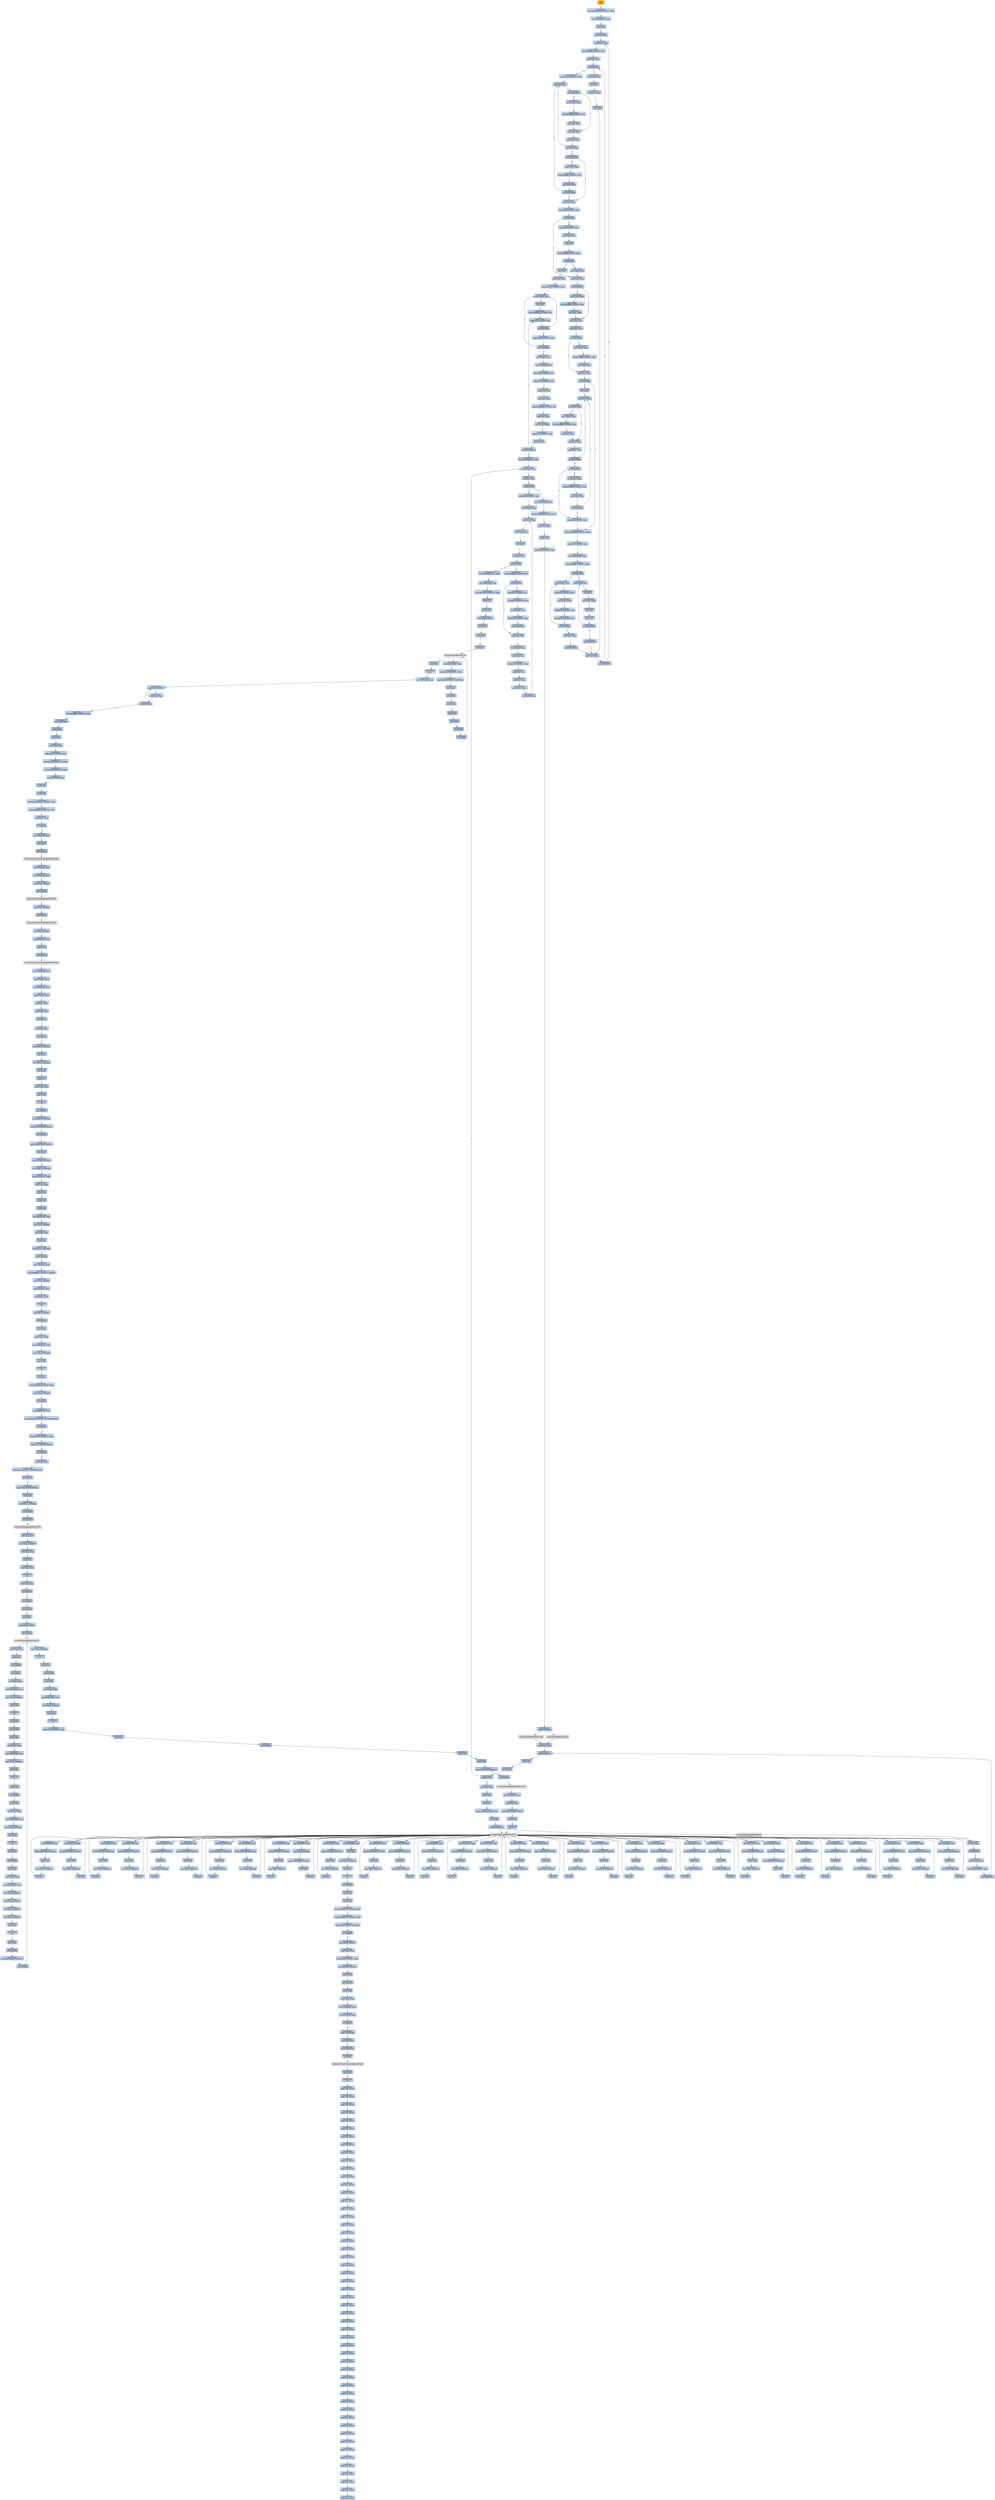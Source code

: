 digraph G {
node[shape=rectangle,style=filled,fillcolor=lightsteelblue,color=lightsteelblue]
bgcolor="transparent"
a0x00434910pusha_[label="start\npusha ",fillcolor="orange",color="lightgrey"];
a0x00434911movl_0x425000UINT32_esi[label="0x00434911\nmovl $0x425000<UINT32>, %esi"];
a0x00434916leal__147456esi__edi[label="0x00434916\nleal -147456(%esi), %edi"];
a0x0043491cpushl_edi[label="0x0043491c\npushl %edi"];
a0x0043491djmp_0x0043492a[label="0x0043491d\njmp 0x0043492a"];
a0x0043492amovl_esi__ebx[label="0x0043492a\nmovl (%esi), %ebx"];
a0x0043492csubl_0xfffffffcUINT8_esi[label="0x0043492c\nsubl $0xfffffffc<UINT8>, %esi"];
a0x0043492fadcl_ebx_ebx[label="0x0043492f\nadcl %ebx, %ebx"];
a0x00434931jb_0x00434920[label="0x00434931\njb 0x00434920"];
a0x00434920movb_esi__al[label="0x00434920\nmovb (%esi), %al"];
a0x00434922incl_esi[label="0x00434922\nincl %esi"];
a0x00434923movb_al_edi_[label="0x00434923\nmovb %al, (%edi)"];
a0x00434925incl_edi[label="0x00434925\nincl %edi"];
a0x00434926addl_ebx_ebx[label="0x00434926\naddl %ebx, %ebx"];
a0x00434928jne_0x00434931[label="0x00434928\njne 0x00434931"];
a0x00434933movl_0x1UINT32_eax[label="0x00434933\nmovl $0x1<UINT32>, %eax"];
a0x00434938addl_ebx_ebx[label="0x00434938\naddl %ebx, %ebx"];
a0x0043493ajne_0x00434943[label="0x0043493a\njne 0x00434943"];
a0x00434943adcl_eax_eax[label="0x00434943\nadcl %eax, %eax"];
a0x00434945addl_ebx_ebx[label="0x00434945\naddl %ebx, %ebx"];
a0x00434947jae_0x00434938[label="0x00434947\njae 0x00434938"];
a0x00434949jne_0x00434954[label="0x00434949\njne 0x00434954"];
a0x00434954xorl_ecx_ecx[label="0x00434954\nxorl %ecx, %ecx"];
a0x00434956subl_0x3UINT8_eax[label="0x00434956\nsubl $0x3<UINT8>, %eax"];
a0x00434959jb_0x00434968[label="0x00434959\njb 0x00434968"];
a0x0043495bshll_0x8UINT8_eax[label="0x0043495b\nshll $0x8<UINT8>, %eax"];
a0x0043495emovb_esi__al[label="0x0043495e\nmovb (%esi), %al"];
a0x00434960incl_esi[label="0x00434960\nincl %esi"];
a0x00434961xorl_0xffffffffUINT8_eax[label="0x00434961\nxorl $0xffffffff<UINT8>, %eax"];
a0x00434964je_0x004349da[label="0x00434964\nje 0x004349da"];
a0x00434966movl_eax_ebp[label="0x00434966\nmovl %eax, %ebp"];
a0x00434968addl_ebx_ebx[label="0x00434968\naddl %ebx, %ebx"];
a0x0043496ajne_0x00434973[label="0x0043496a\njne 0x00434973"];
a0x00434973adcl_ecx_ecx[label="0x00434973\nadcl %ecx, %ecx"];
a0x00434975addl_ebx_ebx[label="0x00434975\naddl %ebx, %ebx"];
a0x00434977jne_0x00434980[label="0x00434977\njne 0x00434980"];
a0x00434980adcl_ecx_ecx[label="0x00434980\nadcl %ecx, %ecx"];
a0x00434982jne_0x004349a4[label="0x00434982\njne 0x004349a4"];
a0x004349a4cmpl_0xfffff300UINT32_ebp[label="0x004349a4\ncmpl $0xfffff300<UINT32>, %ebp"];
a0x004349aaadcl_0x1UINT8_ecx[label="0x004349aa\nadcl $0x1<UINT8>, %ecx"];
a0x004349adleal_ediebp__edx[label="0x004349ad\nleal (%edi,%ebp), %edx"];
a0x004349b0cmpl_0xfffffffcUINT8_ebp[label="0x004349b0\ncmpl $0xfffffffc<UINT8>, %ebp"];
a0x004349b3jbe_0x004349c4[label="0x004349b3\njbe 0x004349c4"];
a0x004349c4movl_edx__eax[label="0x004349c4\nmovl (%edx), %eax"];
a0x004349c6addl_0x4UINT8_edx[label="0x004349c6\naddl $0x4<UINT8>, %edx"];
a0x004349c9movl_eax_edi_[label="0x004349c9\nmovl %eax, (%edi)"];
a0x004349cbaddl_0x4UINT8_edi[label="0x004349cb\naddl $0x4<UINT8>, %edi"];
a0x004349cesubl_0x4UINT8_ecx[label="0x004349ce\nsubl $0x4<UINT8>, %ecx"];
a0x004349d1ja_0x004349c4[label="0x004349d1\nja 0x004349c4"];
a0x004349d3addl_ecx_edi[label="0x004349d3\naddl %ecx, %edi"];
a0x004349d5jmp_0x00434926[label="0x004349d5\njmp 0x00434926"];
a0x0043496cmovl_esi__ebx[label="0x0043496c\nmovl (%esi), %ebx"];
a0x0043496esubl_0xfffffffcUINT8_esi[label="0x0043496e\nsubl $0xfffffffc<UINT8>, %esi"];
a0x00434971adcl_ebx_ebx[label="0x00434971\nadcl %ebx, %ebx"];
a0x00434979movl_esi__ebx[label="0x00434979\nmovl (%esi), %ebx"];
a0x0043497bsubl_0xfffffffcUINT8_esi[label="0x0043497b\nsubl $0xfffffffc<UINT8>, %esi"];
a0x0043497eadcl_ebx_ebx[label="0x0043497e\nadcl %ebx, %ebx"];
a0x00434984incl_ecx[label="0x00434984\nincl %ecx"];
a0x00434985addl_ebx_ebx[label="0x00434985\naddl %ebx, %ebx"];
a0x00434987jne_0x00434990[label="0x00434987\njne 0x00434990"];
a0x00434990adcl_ecx_ecx[label="0x00434990\nadcl %ecx, %ecx"];
a0x00434992addl_ebx_ebx[label="0x00434992\naddl %ebx, %ebx"];
a0x00434994jae_0x00434985[label="0x00434994\njae 0x00434985"];
a0x00434996jne_0x004349a1[label="0x00434996\njne 0x004349a1"];
a0x004349a1addl_0x2UINT8_ecx[label="0x004349a1\naddl $0x2<UINT8>, %ecx"];
a0x0043493cmovl_esi__ebx[label="0x0043493c\nmovl (%esi), %ebx"];
a0x0043493esubl_0xfffffffcUINT8_esi[label="0x0043493e\nsubl $0xfffffffc<UINT8>, %esi"];
a0x00434941adcl_ebx_ebx[label="0x00434941\nadcl %ebx, %ebx"];
a0x0043494bmovl_esi__ebx[label="0x0043494b\nmovl (%esi), %ebx"];
a0x0043494dsubl_0xfffffffcUINT8_esi[label="0x0043494d\nsubl $0xfffffffc<UINT8>, %esi"];
a0x00434950adcl_ebx_ebx[label="0x00434950\nadcl %ebx, %ebx"];
a0x00434952jae_0x00434938[label="0x00434952\njae 0x00434938"];
a0x004349b5movb_edx__al[label="0x004349b5\nmovb (%edx), %al"];
a0x004349b7incl_edx[label="0x004349b7\nincl %edx"];
a0x004349b8movb_al_edi_[label="0x004349b8\nmovb %al, (%edi)"];
a0x004349baincl_edi[label="0x004349ba\nincl %edi"];
a0x004349bbdecl_ecx[label="0x004349bb\ndecl %ecx"];
a0x004349bcjne_0x004349b5[label="0x004349bc\njne 0x004349b5"];
a0x004349bejmp_0x00434926[label="0x004349be\njmp 0x00434926"];
a0x00434998movl_esi__ebx[label="0x00434998\nmovl (%esi), %ebx"];
a0x0043499asubl_0xfffffffcUINT8_esi[label="0x0043499a\nsubl $0xfffffffc<UINT8>, %esi"];
a0x0043499dadcl_ebx_ebx[label="0x0043499d\nadcl %ebx, %ebx"];
a0x0043499fjae_0x00434985[label="0x0043499f\njae 0x00434985"];
a0x00434989movl_esi__ebx[label="0x00434989\nmovl (%esi), %ebx"];
a0x0043498bsubl_0xfffffffcUINT8_esi[label="0x0043498b\nsubl $0xfffffffc<UINT8>, %esi"];
a0x0043498eadcl_ebx_ebx[label="0x0043498e\nadcl %ebx, %ebx"];
a0x004349dapopl_esi[label="0x004349da\npopl %esi"];
a0x004349dbmovl_esi_edi[label="0x004349db\nmovl %esi, %edi"];
a0x004349ddmovl_0x7ecUINT32_ecx[label="0x004349dd\nmovl $0x7ec<UINT32>, %ecx"];
a0x004349e2movb_edi__al[label="0x004349e2\nmovb (%edi), %al"];
a0x004349e4incl_edi[label="0x004349e4\nincl %edi"];
a0x004349e5subb_0xffffffe8UINT8_al[label="0x004349e5\nsubb $0xffffffe8<UINT8>, %al"];
a0x004349e7cmpb_0x1UINT8_al[label="0x004349e7\ncmpb $0x1<UINT8>, %al"];
a0x004349e9ja_0x004349e2[label="0x004349e9\nja 0x004349e2"];
a0x004349ebcmpb_0x9UINT8_edi_[label="0x004349eb\ncmpb $0x9<UINT8>, (%edi)"];
a0x004349eejne_0x004349e2[label="0x004349ee\njne 0x004349e2"];
a0x004349f0movl_edi__eax[label="0x004349f0\nmovl (%edi), %eax"];
a0x004349f2movb_0x4edi__bl[label="0x004349f2\nmovb 0x4(%edi), %bl"];
a0x004349f5shrw_0x8UINT8_ax[label="0x004349f5\nshrw $0x8<UINT8>, %ax"];
a0x004349f9roll_0x10UINT8_eax[label="0x004349f9\nroll $0x10<UINT8>, %eax"];
a0x004349fcxchgb_al_ah[label="0x004349fc\nxchgb %al, %ah"];
a0x004349fesubl_edi_eax[label="0x004349fe\nsubl %edi, %eax"];
a0x00434a00subb_0xffffffe8UINT8_bl[label="0x00434a00\nsubb $0xffffffe8<UINT8>, %bl"];
a0x00434a03addl_esi_eax[label="0x00434a03\naddl %esi, %eax"];
a0x00434a05movl_eax_edi_[label="0x00434a05\nmovl %eax, (%edi)"];
a0x00434a07addl_0x5UINT8_edi[label="0x00434a07\naddl $0x5<UINT8>, %edi"];
a0x00434a0amovb_bl_al[label="0x00434a0a\nmovb %bl, %al"];
a0x00434a0cloop_0x004349e7[label="0x00434a0c\nloop 0x004349e7"];
a0x00434a0eleal_0x31000esi__edi[label="0x00434a0e\nleal 0x31000(%esi), %edi"];
a0x00434a14movl_edi__eax[label="0x00434a14\nmovl (%edi), %eax"];
a0x00434a16orl_eax_eax[label="0x00434a16\norl %eax, %eax"];
a0x00434a18je_0x00434a56[label="0x00434a18\nje 0x00434a56"];
a0x00434a1amovl_0x4edi__ebx[label="0x00434a1a\nmovl 0x4(%edi), %ebx"];
a0x00434a1dleal_0x34a58eaxesi__eax[label="0x00434a1d\nleal 0x34a58(%eax,%esi), %eax"];
a0x00434a24addl_esi_ebx[label="0x00434a24\naddl %esi, %ebx"];
a0x00434a26pushl_eax[label="0x00434a26\npushl %eax"];
a0x00434a27addl_0x8UINT8_edi[label="0x00434a27\naddl $0x8<UINT8>, %edi"];
a0x00434a2acall_0x34afcesi_[label="0x00434a2a\ncall 0x34afc(%esi)"];
LoadLibraryA_kernel32_dll[label="LoadLibraryA@kernel32.dll",fillcolor="lightgrey",color="lightgrey"];
a0x00434a30xchgl_eax_ebp[label="0x00434a30\nxchgl %eax, %ebp"];
a0x00434a31movb_edi__al[label="0x00434a31\nmovb (%edi), %al"];
a0x00434a33incl_edi[label="0x00434a33\nincl %edi"];
a0x00434a34orb_al_al[label="0x00434a34\norb %al, %al"];
a0x00434a36je_0x00434a14[label="0x00434a36\nje 0x00434a14"];
a0x00434a38movl_edi_ecx[label="0x00434a38\nmovl %edi, %ecx"];
a0x00434a3apushl_edi[label="0x00434a3a\npushl %edi"];
a0x00434a3bdecl_eax[label="0x00434a3b\ndecl %eax"];
a0x00434a3crepnz_scasb_es_edi__al[label="0x00434a3c\nrepnz scasb %es:(%edi), %al"];
a0x00434a3epushl_ebp[label="0x00434a3e\npushl %ebp"];
a0x00434a3fcall_0x34b04esi_[label="0x00434a3f\ncall 0x34b04(%esi)"];
GetProcAddress_kernel32_dll[label="GetProcAddress@kernel32.dll",fillcolor="lightgrey",color="lightgrey"];
a0x00434a45orl_eax_eax[label="0x00434a45\norl %eax, %eax"];
a0x00434a47je_0x00434a50[label="0x00434a47\nje 0x00434a50"];
a0x00434a49movl_eax_ebx_[label="0x00434a49\nmovl %eax, (%ebx)"];
a0x00434a4baddl_0x4UINT8_ebx[label="0x00434a4b\naddl $0x4<UINT8>, %ebx"];
a0x00434a4ejmp_0x00434a31[label="0x00434a4e\njmp 0x00434a31"];
GetProcAddress_KERNEL32_DLL[label="GetProcAddress@KERNEL32.DLL",fillcolor="lightgrey",color="lightgrey"];
LoadLibraryA_KERNEL32_DLL[label="LoadLibraryA@KERNEL32.DLL",fillcolor="lightgrey",color="lightgrey"];
a0x00434a56addl_0x4UINT8_edi[label="0x00434a56\naddl $0x4<UINT8>, %edi"];
a0x00434a59leal__4esi__ebx[label="0x00434a59\nleal -4(%esi), %ebx"];
a0x00434a5cxorl_eax_eax[label="0x00434a5c\nxorl %eax, %eax"];
a0x00434a5emovb_edi__al[label="0x00434a5e\nmovb (%edi), %al"];
a0x00434a60incl_edi[label="0x00434a60\nincl %edi"];
a0x00434a61orl_eax_eax[label="0x00434a61\norl %eax, %eax"];
a0x00434a63je_0x00434a87[label="0x00434a63\nje 0x00434a87"];
a0x00434a65cmpb_0xffffffefUINT8_al[label="0x00434a65\ncmpb $0xffffffef<UINT8>, %al"];
a0x00434a67ja_0x00434a7a[label="0x00434a67\nja 0x00434a7a"];
a0x00434a69addl_eax_ebx[label="0x00434a69\naddl %eax, %ebx"];
a0x00434a6bmovl_ebx__eax[label="0x00434a6b\nmovl (%ebx), %eax"];
a0x00434a6dxchgb_al_ah[label="0x00434a6d\nxchgb %al, %ah"];
a0x00434a6froll_0x10UINT8_eax[label="0x00434a6f\nroll $0x10<UINT8>, %eax"];
a0x00434a72xchgb_al_ah[label="0x00434a72\nxchgb %al, %ah"];
a0x00434a74addl_esi_eax[label="0x00434a74\naddl %esi, %eax"];
a0x00434a76movl_eax_ebx_[label="0x00434a76\nmovl %eax, (%ebx)"];
a0x00434a78jmp_0x00434a5c[label="0x00434a78\njmp 0x00434a5c"];
a0x00434a7aandb_0xfUINT8_al[label="0x00434a7a\nandb $0xf<UINT8>, %al"];
a0x00434a7cshll_0x10UINT8_eax[label="0x00434a7c\nshll $0x10<UINT8>, %eax"];
a0x00434a7fmovw_edi__ax[label="0x00434a7f\nmovw (%edi), %ax"];
a0x00434a82addl_0x2UINT8_edi[label="0x00434a82\naddl $0x2<UINT8>, %edi"];
a0x00434a85jmp_0x00434a69[label="0x00434a85\njmp 0x00434a69"];
a0x00434a87movl_0x34b08esi__ebp[label="0x00434a87\nmovl 0x34b08(%esi), %ebp"];
a0x00434a8dleal__4096esi__edi[label="0x00434a8d\nleal -4096(%esi), %edi"];
a0x00434a93movl_0x1000UINT32_ebx[label="0x00434a93\nmovl $0x1000<UINT32>, %ebx"];
a0x00434a98pushl_eax[label="0x00434a98\npushl %eax"];
a0x00434a99pushl_esp[label="0x00434a99\npushl %esp"];
a0x00434a9apushl_0x4UINT8[label="0x00434a9a\npushl $0x4<UINT8>"];
a0x00434a9cpushl_ebx[label="0x00434a9c\npushl %ebx"];
a0x00434a9dpushl_edi[label="0x00434a9d\npushl %edi"];
a0x00434a9ecall_ebp[label="0x00434a9e\ncall %ebp"];
VirtualProtect_kernel32_dll[label="VirtualProtect@kernel32.dll",fillcolor="lightgrey",color="lightgrey"];
a0x00434aa0leal_0x21fedi__eax[label="0x00434aa0\nleal 0x21f(%edi), %eax"];
a0x00434aa6andb_0x7fUINT8_eax_[label="0x00434aa6\nandb $0x7f<UINT8>, (%eax)"];
a0x00434aa9andb_0x7fUINT8_0x28eax_[label="0x00434aa9\nandb $0x7f<UINT8>, 0x28(%eax)"];
a0x00434aadpopl_eax[label="0x00434aad\npopl %eax"];
a0x00434aaepushl_eax[label="0x00434aae\npushl %eax"];
a0x00434aafpushl_esp[label="0x00434aaf\npushl %esp"];
a0x00434ab0pushl_eax[label="0x00434ab0\npushl %eax"];
a0x00434ab1pushl_ebx[label="0x00434ab1\npushl %ebx"];
a0x00434ab2pushl_edi[label="0x00434ab2\npushl %edi"];
a0x00434ab3call_ebp[label="0x00434ab3\ncall %ebp"];
a0x00434ab5popl_eax[label="0x00434ab5\npopl %eax"];
a0x00434ab6popa_[label="0x00434ab6\npopa "];
a0x00434ab7leal__128esp__eax[label="0x00434ab7\nleal -128(%esp), %eax"];
a0x00434abbpushl_0x0UINT8[label="0x00434abb\npushl $0x0<UINT8>"];
a0x00434abdcmpl_eax_esp[label="0x00434abd\ncmpl %eax, %esp"];
a0x00434abfjne_0x00434abb[label="0x00434abf\njne 0x00434abb"];
a0x00434ac1subl_0xffffff80UINT8_esp[label="0x00434ac1\nsubl $0xffffff80<UINT8>, %esp"];
a0x00434ac4jmp_0x00404de2[label="0x00434ac4\njmp 0x00404de2"];
a0x00404de2call_0x40c0a3[label="0x00404de2\ncall 0x40c0a3"];
a0x0040c0a3pushl_ebp[label="0x0040c0a3\npushl %ebp"];
a0x0040c0a4movl_esp_ebp[label="0x0040c0a4\nmovl %esp, %ebp"];
a0x0040c0a6subl_0x14UINT8_esp[label="0x0040c0a6\nsubl $0x14<UINT8>, %esp"];
a0x0040c0a9andl_0x0UINT8__12ebp_[label="0x0040c0a9\nandl $0x0<UINT8>, -12(%ebp)"];
a0x0040c0adandl_0x0UINT8__8ebp_[label="0x0040c0ad\nandl $0x0<UINT8>, -8(%ebp)"];
a0x0040c0b1movl_0x4250d0_eax[label="0x0040c0b1\nmovl 0x4250d0, %eax"];
a0x0040c0b6pushl_esi[label="0x0040c0b6\npushl %esi"];
a0x0040c0b7pushl_edi[label="0x0040c0b7\npushl %edi"];
a0x0040c0b8movl_0xbb40e64eUINT32_edi[label="0x0040c0b8\nmovl $0xbb40e64e<UINT32>, %edi"];
a0x0040c0bdmovl_0xffff0000UINT32_esi[label="0x0040c0bd\nmovl $0xffff0000<UINT32>, %esi"];
a0x0040c0c2cmpl_edi_eax[label="0x0040c0c2\ncmpl %edi, %eax"];
a0x0040c0c4je_0x40c0d3[label="0x0040c0c4\nje 0x40c0d3"];
a0x0040c0d3leal__12ebp__eax[label="0x0040c0d3\nleal -12(%ebp), %eax"];
a0x0040c0d6pushl_eax[label="0x0040c0d6\npushl %eax"];
a0x0040c0d7call_0x418160[label="0x0040c0d7\ncall 0x418160"];
GetSystemTimeAsFileTime_KERNEL32_DLL[label="GetSystemTimeAsFileTime@KERNEL32.DLL",fillcolor="lightgrey",color="lightgrey"];
a0x0040c0ddmovl__8ebp__eax[label="0x0040c0dd\nmovl -8(%ebp), %eax"];
a0x0040c0e0xorl__12ebp__eax[label="0x0040c0e0\nxorl -12(%ebp), %eax"];
a0x0040c0e3movl_eax__4ebp_[label="0x0040c0e3\nmovl %eax, -4(%ebp)"];
a0x0040c0e6call_0x418100[label="0x0040c0e6\ncall 0x418100"];
GetCurrentThreadId_KERNEL32_DLL[label="GetCurrentThreadId@KERNEL32.DLL",fillcolor="lightgrey",color="lightgrey"];
a0x0040c0ecxorl_eax__4ebp_[label="0x0040c0ec\nxorl %eax, -4(%ebp)"];
a0x0040c0efcall_0x41815c[label="0x0040c0ef\ncall 0x41815c"];
GetCurrentProcessId_KERNEL32_DLL[label="GetCurrentProcessId@KERNEL32.DLL",fillcolor="lightgrey",color="lightgrey"];
a0x0040c0f5xorl_eax__4ebp_[label="0x0040c0f5\nxorl %eax, -4(%ebp)"];
a0x0040c0f8leal__20ebp__eax[label="0x0040c0f8\nleal -20(%ebp), %eax"];
a0x0040c0fbpushl_eax[label="0x0040c0fb\npushl %eax"];
a0x0040c0fccall_0x418158[label="0x0040c0fc\ncall 0x418158"];
QueryPerformanceCounter_KERNEL32_DLL[label="QueryPerformanceCounter@KERNEL32.DLL",fillcolor="lightgrey",color="lightgrey"];
a0x0040c102movl__16ebp__ecx[label="0x0040c102\nmovl -16(%ebp), %ecx"];
a0x0040c105leal__4ebp__eax[label="0x0040c105\nleal -4(%ebp), %eax"];
a0x0040c108xorl__20ebp__ecx[label="0x0040c108\nxorl -20(%ebp), %ecx"];
a0x0040c10bxorl__4ebp__ecx[label="0x0040c10b\nxorl -4(%ebp), %ecx"];
a0x0040c10exorl_eax_ecx[label="0x0040c10e\nxorl %eax, %ecx"];
a0x0040c110cmpl_edi_ecx[label="0x0040c110\ncmpl %edi, %ecx"];
a0x0040c112jne_0x40c11b[label="0x0040c112\njne 0x40c11b"];
a0x0040c11btestl_ecx_esi[label="0x0040c11b\ntestl %ecx, %esi"];
a0x0040c11djne_0x40c12b[label="0x0040c11d\njne 0x40c12b"];
a0x0040c12bmovl_ecx_0x4250d0[label="0x0040c12b\nmovl %ecx, 0x4250d0"];
a0x0040c131notl_ecx[label="0x0040c131\nnotl %ecx"];
a0x0040c133movl_ecx_0x4250d4[label="0x0040c133\nmovl %ecx, 0x4250d4"];
a0x0040c139popl_edi[label="0x0040c139\npopl %edi"];
a0x0040c13apopl_esi[label="0x0040c13a\npopl %esi"];
a0x0040c13bmovl_ebp_esp[label="0x0040c13b\nmovl %ebp, %esp"];
a0x0040c13dpopl_ebp[label="0x0040c13d\npopl %ebp"];
a0x0040c13eret[label="0x0040c13e\nret"];
a0x00404de7jmp_0x404c67[label="0x00404de7\njmp 0x404c67"];
a0x00404c67pushl_0x14UINT8[label="0x00404c67\npushl $0x14<UINT8>"];
a0x00404c69pushl_0x423868UINT32[label="0x00404c69\npushl $0x423868<UINT32>"];
a0x00404c6ecall_0x407d20[label="0x00404c6e\ncall 0x407d20"];
a0x00407d20pushl_0x407d80UINT32[label="0x00407d20\npushl $0x407d80<UINT32>"];
a0x00407d25pushl_fs_0[label="0x00407d25\npushl %fs:0"];
a0x00407d2cmovl_0x10esp__eax[label="0x00407d2c\nmovl 0x10(%esp), %eax"];
a0x00407d30movl_ebp_0x10esp_[label="0x00407d30\nmovl %ebp, 0x10(%esp)"];
a0x00407d34leal_0x10esp__ebp[label="0x00407d34\nleal 0x10(%esp), %ebp"];
a0x00407d38subl_eax_esp[label="0x00407d38\nsubl %eax, %esp"];
a0x00407d3apushl_ebx[label="0x00407d3a\npushl %ebx"];
a0x00407d3bpushl_esi[label="0x00407d3b\npushl %esi"];
a0x00407d3cpushl_edi[label="0x00407d3c\npushl %edi"];
a0x00407d3dmovl_0x4250d0_eax[label="0x00407d3d\nmovl 0x4250d0, %eax"];
a0x00407d42xorl_eax__4ebp_[label="0x00407d42\nxorl %eax, -4(%ebp)"];
a0x00407d45xorl_ebp_eax[label="0x00407d45\nxorl %ebp, %eax"];
a0x00407d47pushl_eax[label="0x00407d47\npushl %eax"];
a0x00407d48movl_esp__24ebp_[label="0x00407d48\nmovl %esp, -24(%ebp)"];
a0x00407d4bpushl__8ebp_[label="0x00407d4b\npushl -8(%ebp)"];
a0x00407d4emovl__4ebp__eax[label="0x00407d4e\nmovl -4(%ebp), %eax"];
a0x00407d51movl_0xfffffffeUINT32__4ebp_[label="0x00407d51\nmovl $0xfffffffe<UINT32>, -4(%ebp)"];
a0x00407d58movl_eax__8ebp_[label="0x00407d58\nmovl %eax, -8(%ebp)"];
a0x00407d5bleal__16ebp__eax[label="0x00407d5b\nleal -16(%ebp), %eax"];
a0x00407d5emovl_eax_fs_0[label="0x00407d5e\nmovl %eax, %fs:0"];
a0x00407d64ret[label="0x00407d64\nret"];
a0x00404c73pushl_0x1UINT8[label="0x00404c73\npushl $0x1<UINT8>"];
a0x00404c75call_0x40c056[label="0x00404c75\ncall 0x40c056"];
a0x0040c056pushl_ebp[label="0x0040c056\npushl %ebp"];
a0x0040c057movl_esp_ebp[label="0x0040c057\nmovl %esp, %ebp"];
a0x0040c059movl_0x8ebp__eax[label="0x0040c059\nmovl 0x8(%ebp), %eax"];
a0x0040c05cmovl_eax_0x426898[label="0x0040c05c\nmovl %eax, 0x426898"];
a0x0040c061popl_ebp[label="0x0040c061\npopl %ebp"];
a0x0040c062ret[label="0x0040c062\nret"];
a0x00404c7apopl_ecx[label="0x00404c7a\npopl %ecx"];
a0x00404c7bmovl_0x5a4dUINT32_eax[label="0x00404c7b\nmovl $0x5a4d<UINT32>, %eax"];
a0x00404c80cmpw_ax_0x400000[label="0x00404c80\ncmpw %ax, 0x400000"];
a0x00404c87je_0x404c8d[label="0x00404c87\nje 0x404c8d"];
a0x00404c8dmovl_0x40003c_eax[label="0x00404c8d\nmovl 0x40003c, %eax"];
a0x00404c92cmpl_0x4550UINT32_0x400000eax_[label="0x00404c92\ncmpl $0x4550<UINT32>, 0x400000(%eax)"];
a0x00404c9cjne_0x404c89[label="0x00404c9c\njne 0x404c89"];
a0x00404c9emovl_0x10bUINT32_ecx[label="0x00404c9e\nmovl $0x10b<UINT32>, %ecx"];
a0x00404ca3cmpw_cx_0x400018eax_[label="0x00404ca3\ncmpw %cx, 0x400018(%eax)"];
a0x00404caajne_0x404c89[label="0x00404caa\njne 0x404c89"];
a0x00404cacxorl_ebx_ebx[label="0x00404cac\nxorl %ebx, %ebx"];
a0x00404caecmpl_0xeUINT8_0x400074eax_[label="0x00404cae\ncmpl $0xe<UINT8>, 0x400074(%eax)"];
a0x00404cb5jbe_0x404cc0[label="0x00404cb5\njbe 0x404cc0"];
a0x00404cb7cmpl_ebx_0x4000e8eax_[label="0x00404cb7\ncmpl %ebx, 0x4000e8(%eax)"];
a0x00404cbdsetne_bl[label="0x00404cbd\nsetne %bl"];
a0x00404cc0movl_ebx__28ebp_[label="0x00404cc0\nmovl %ebx, -28(%ebp)"];
a0x00404cc3call_0x40b30d[label="0x00404cc3\ncall 0x40b30d"];
a0x0040b30dcall_0x418148[label="0x0040b30d\ncall 0x418148"];
GetProcessHeap_KERNEL32_DLL[label="GetProcessHeap@KERNEL32.DLL",fillcolor="lightgrey",color="lightgrey"];
a0x0040b313xorl_ecx_ecx[label="0x0040b313\nxorl %ecx, %ecx"];
a0x0040b315movl_eax_0x426ed0[label="0x0040b315\nmovl %eax, 0x426ed0"];
a0x0040b31atestl_eax_eax[label="0x0040b31a\ntestl %eax, %eax"];
a0x0040b31csetne_cl[label="0x0040b31c\nsetne %cl"];
a0x0040b31fmovl_ecx_eax[label="0x0040b31f\nmovl %ecx, %eax"];
a0x0040b321ret[label="0x0040b321\nret"];
a0x00404cc8testl_eax_eax[label="0x00404cc8\ntestl %eax, %eax"];
a0x00404ccajne_0x404cd4[label="0x00404cca\njne 0x404cd4"];
a0x00404cd4call_0x40603c[label="0x00404cd4\ncall 0x40603c"];
a0x0040603ccall_0x4040a4[label="0x0040603c\ncall 0x4040a4"];
a0x004040a4pushl_esi[label="0x004040a4\npushl %esi"];
a0x004040a5pushl_0x0UINT8[label="0x004040a5\npushl $0x0<UINT8>"];
a0x004040a7call_0x4180b4[label="0x004040a7\ncall 0x4180b4"];
EncodePointer_KERNEL32_DLL[label="EncodePointer@KERNEL32.DLL",fillcolor="lightgrey",color="lightgrey"];
a0x004040admovl_eax_esi[label="0x004040ad\nmovl %eax, %esi"];
a0x004040afpushl_esi[label="0x004040af\npushl %esi"];
a0x004040b0call_0x40b300[label="0x004040b0\ncall 0x40b300"];
a0x0040b300pushl_ebp[label="0x0040b300\npushl %ebp"];
a0x0040b301movl_esp_ebp[label="0x0040b301\nmovl %esp, %ebp"];
a0x0040b303movl_0x8ebp__eax[label="0x0040b303\nmovl 0x8(%ebp), %eax"];
a0x0040b306movl_eax_0x426ec8[label="0x0040b306\nmovl %eax, 0x426ec8"];
a0x0040b30bpopl_ebp[label="0x0040b30b\npopl %ebp"];
a0x0040b30cret[label="0x0040b30c\nret"];
a0x004040b5pushl_esi[label="0x004040b5\npushl %esi"];
a0x004040b6call_0x404f11[label="0x004040b6\ncall 0x404f11"];
a0x00404f11pushl_ebp[label="0x00404f11\npushl %ebp"];
a0x00404f12movl_esp_ebp[label="0x00404f12\nmovl %esp, %ebp"];
a0x00404f14movl_0x8ebp__eax[label="0x00404f14\nmovl 0x8(%ebp), %eax"];
a0x00404f17movl_eax_0x4262e8[label="0x00404f17\nmovl %eax, 0x4262e8"];
a0x00404f1cpopl_ebp[label="0x00404f1c\npopl %ebp"];
a0x00404f1dret[label="0x00404f1d\nret"];
a0x004040bbpushl_esi[label="0x004040bb\npushl %esi"];
a0x004040bccall_0x40b8de[label="0x004040bc\ncall 0x40b8de"];
a0x0040b8depushl_ebp[label="0x0040b8de\npushl %ebp"];
a0x0040b8dfmovl_esp_ebp[label="0x0040b8df\nmovl %esp, %ebp"];
a0x0040b8e1movl_0x8ebp__eax[label="0x0040b8e1\nmovl 0x8(%ebp), %eax"];
a0x0040b8e4movl_eax_0x426ed8[label="0x0040b8e4\nmovl %eax, 0x426ed8"];
a0x0040b8e9popl_ebp[label="0x0040b8e9\npopl %ebp"];
a0x0040b8earet[label="0x0040b8ea\nret"];
a0x004040c1pushl_esi[label="0x004040c1\npushl %esi"];
a0x004040c2call_0x40b8f8[label="0x004040c2\ncall 0x40b8f8"];
a0x0040b8f8pushl_ebp[label="0x0040b8f8\npushl %ebp"];
a0x0040b8f9movl_esp_ebp[label="0x0040b8f9\nmovl %esp, %ebp"];
a0x0040b8fbmovl_0x8ebp__eax[label="0x0040b8fb\nmovl 0x8(%ebp), %eax"];
a0x0040b8femovl_eax_0x426edc[label="0x0040b8fe\nmovl %eax, 0x426edc"];
a0x0040b903movl_eax_0x426ee0[label="0x0040b903\nmovl %eax, 0x426ee0"];
a0x0040b908movl_eax_0x426ee4[label="0x0040b908\nmovl %eax, 0x426ee4"];
a0x0040b90dmovl_eax_0x426ee8[label="0x0040b90d\nmovl %eax, 0x426ee8"];
a0x0040b912popl_ebp[label="0x0040b912\npopl %ebp"];
a0x0040b913ret[label="0x0040b913\nret"];
a0x004040c7pushl_esi[label="0x004040c7\npushl %esi"];
a0x004040c8call_0x40b6f4[label="0x004040c8\ncall 0x40b6f4"];
a0x0040b6f4pushl_0x40b6c0UINT32[label="0x0040b6f4\npushl $0x40b6c0<UINT32>"];
a0x0040b6f9call_0x4180b4[label="0x0040b6f9\ncall 0x4180b4"];
a0x0040b6ffmovl_eax_0x426ed4[label="0x0040b6ff\nmovl %eax, 0x426ed4"];
a0x0040b704ret[label="0x0040b704\nret"];
a0x004040cdpushl_esi[label="0x004040cd\npushl %esi"];
a0x004040cecall_0x40bb09[label="0x004040ce\ncall 0x40bb09"];
a0x0040bb09pushl_ebp[label="0x0040bb09\npushl %ebp"];
a0x0040bb0amovl_esp_ebp[label="0x0040bb0a\nmovl %esp, %ebp"];
a0x0040bb0cmovl_0x8ebp__eax[label="0x0040bb0c\nmovl 0x8(%ebp), %eax"];
a0x0040bb0fmovl_eax_0x426ef0[label="0x0040bb0f\nmovl %eax, 0x426ef0"];
a0x0040bb14popl_ebp[label="0x0040bb14\npopl %ebp"];
a0x0040bb15ret[label="0x0040bb15\nret"];
a0x004040d3addl_0x18UINT8_esp[label="0x004040d3\naddl $0x18<UINT8>, %esp"];
a0x004040d6popl_esi[label="0x004040d6\npopl %esi"];
a0x004040d7jmp_0x40adee[label="0x004040d7\njmp 0x40adee"];
a0x0040adeepushl_esi[label="0x0040adee\npushl %esi"];
a0x0040adefpushl_edi[label="0x0040adef\npushl %edi"];
a0x0040adf0pushl_0x41f16cUINT32[label="0x0040adf0\npushl $0x41f16c<UINT32>"];
a0x0040adf5call_0x418144[label="0x0040adf5\ncall 0x418144"];
GetModuleHandleW_KERNEL32_DLL[label="GetModuleHandleW@KERNEL32.DLL",fillcolor="lightgrey",color="lightgrey"];
a0x0040adfbmovl_0x418074_esi[label="0x0040adfb\nmovl 0x418074, %esi"];
a0x0040ae01movl_eax_edi[label="0x0040ae01\nmovl %eax, %edi"];
a0x0040ae03pushl_0x41f188UINT32[label="0x0040ae03\npushl $0x41f188<UINT32>"];
a0x0040ae08pushl_edi[label="0x0040ae08\npushl %edi"];
a0x0040ae09call_esi[label="0x0040ae09\ncall %esi"];
a0x0040ae0bxorl_0x4250d0_eax[label="0x0040ae0b\nxorl 0x4250d0, %eax"];
a0x0040ae11pushl_0x41f194UINT32[label="0x0040ae11\npushl $0x41f194<UINT32>"];
a0x0040ae16pushl_edi[label="0x0040ae16\npushl %edi"];
a0x0040ae17movl_eax_0x42ddc0[label="0x0040ae17\nmovl %eax, 0x42ddc0"];
a0x0040ae1ccall_esi[label="0x0040ae1c\ncall %esi"];
a0x0040ae1exorl_0x4250d0_eax[label="0x0040ae1e\nxorl 0x4250d0, %eax"];
a0x0040ae24pushl_0x41f19cUINT32[label="0x0040ae24\npushl $0x41f19c<UINT32>"];
a0x0040ae29pushl_edi[label="0x0040ae29\npushl %edi"];
a0x0040ae2amovl_eax_0x42ddc4[label="0x0040ae2a\nmovl %eax, 0x42ddc4"];
a0x0040ae2fcall_esi[label="0x0040ae2f\ncall %esi"];
a0x0040ae31xorl_0x4250d0_eax[label="0x0040ae31\nxorl 0x4250d0, %eax"];
a0x0040ae37pushl_0x41f1a8UINT32[label="0x0040ae37\npushl $0x41f1a8<UINT32>"];
a0x0040ae3cpushl_edi[label="0x0040ae3c\npushl %edi"];
a0x0040ae3dmovl_eax_0x42ddc8[label="0x0040ae3d\nmovl %eax, 0x42ddc8"];
a0x0040ae42call_esi[label="0x0040ae42\ncall %esi"];
a0x0040ae44xorl_0x4250d0_eax[label="0x0040ae44\nxorl 0x4250d0, %eax"];
a0x0040ae4apushl_0x41f1b4UINT32[label="0x0040ae4a\npushl $0x41f1b4<UINT32>"];
a0x0040ae4fpushl_edi[label="0x0040ae4f\npushl %edi"];
a0x0040ae50movl_eax_0x42ddcc[label="0x0040ae50\nmovl %eax, 0x42ddcc"];
a0x0040ae55call_esi[label="0x0040ae55\ncall %esi"];
a0x0040ae57xorl_0x4250d0_eax[label="0x0040ae57\nxorl 0x4250d0, %eax"];
a0x0040ae5dpushl_0x41f1d0UINT32[label="0x0040ae5d\npushl $0x41f1d0<UINT32>"];
a0x0040ae62pushl_edi[label="0x0040ae62\npushl %edi"];
a0x0040ae63movl_eax_0x42ddd0[label="0x0040ae63\nmovl %eax, 0x42ddd0"];
a0x0040ae68call_esi[label="0x0040ae68\ncall %esi"];
a0x0040ae6axorl_0x4250d0_eax[label="0x0040ae6a\nxorl 0x4250d0, %eax"];
a0x0040ae70pushl_0x41f1e0UINT32[label="0x0040ae70\npushl $0x41f1e0<UINT32>"];
a0x0040ae75pushl_edi[label="0x0040ae75\npushl %edi"];
a0x0040ae76movl_eax_0x42ddd4[label="0x0040ae76\nmovl %eax, 0x42ddd4"];
a0x0040ae7bcall_esi[label="0x0040ae7b\ncall %esi"];
a0x0040ae7dxorl_0x4250d0_eax[label="0x0040ae7d\nxorl 0x4250d0, %eax"];
a0x0040ae83pushl_0x41f1f4UINT32[label="0x0040ae83\npushl $0x41f1f4<UINT32>"];
a0x0040ae88pushl_edi[label="0x0040ae88\npushl %edi"];
a0x0040ae89movl_eax_0x42ddd8[label="0x0040ae89\nmovl %eax, 0x42ddd8"];
a0x0040ae8ecall_esi[label="0x0040ae8e\ncall %esi"];
a0x0040ae90xorl_0x4250d0_eax[label="0x0040ae90\nxorl 0x4250d0, %eax"];
a0x0040ae96pushl_0x41f20cUINT32[label="0x0040ae96\npushl $0x41f20c<UINT32>"];
a0x0040ae9bpushl_edi[label="0x0040ae9b\npushl %edi"];
a0x0040ae9cmovl_eax_0x42dddc[label="0x0040ae9c\nmovl %eax, 0x42dddc"];
a0x0040aea1call_esi[label="0x0040aea1\ncall %esi"];
a0x0040aea3xorl_0x4250d0_eax[label="0x0040aea3\nxorl 0x4250d0, %eax"];
a0x0040aea9pushl_0x41f224UINT32[label="0x0040aea9\npushl $0x41f224<UINT32>"];
a0x0040aeaepushl_edi[label="0x0040aeae\npushl %edi"];
a0x0040aeafmovl_eax_0x42dde0[label="0x0040aeaf\nmovl %eax, 0x42dde0"];
a0x0040aeb4call_esi[label="0x0040aeb4\ncall %esi"];
a0x0040aeb6xorl_0x4250d0_eax[label="0x0040aeb6\nxorl 0x4250d0, %eax"];
a0x0040aebcpushl_0x41f238UINT32[label="0x0040aebc\npushl $0x41f238<UINT32>"];
a0x0040aec1pushl_edi[label="0x0040aec1\npushl %edi"];
a0x0040aec2movl_eax_0x42dde4[label="0x0040aec2\nmovl %eax, 0x42dde4"];
a0x0040aec7call_esi[label="0x0040aec7\ncall %esi"];
a0x0040aec9xorl_0x4250d0_eax[label="0x0040aec9\nxorl 0x4250d0, %eax"];
a0x0040aecfpushl_0x41f258UINT32[label="0x0040aecf\npushl $0x41f258<UINT32>"];
a0x0040aed4pushl_edi[label="0x0040aed4\npushl %edi"];
a0x0040aed5movl_eax_0x42dde8[label="0x0040aed5\nmovl %eax, 0x42dde8"];
a0x0040aedacall_esi[label="0x0040aeda\ncall %esi"];
a0x0040aedcxorl_0x4250d0_eax[label="0x0040aedc\nxorl 0x4250d0, %eax"];
a0x0040aee2pushl_0x41f270UINT32[label="0x0040aee2\npushl $0x41f270<UINT32>"];
a0x0040aee7pushl_edi[label="0x0040aee7\npushl %edi"];
a0x0040aee8movl_eax_0x42ddec[label="0x0040aee8\nmovl %eax, 0x42ddec"];
a0x0040aeedcall_esi[label="0x0040aeed\ncall %esi"];
a0x0040aeefxorl_0x4250d0_eax[label="0x0040aeef\nxorl 0x4250d0, %eax"];
a0x0040aef5pushl_0x41f288UINT32[label="0x0040aef5\npushl $0x41f288<UINT32>"];
a0x0040aefapushl_edi[label="0x0040aefa\npushl %edi"];
a0x0040aefbmovl_eax_0x42ddf0[label="0x0040aefb\nmovl %eax, 0x42ddf0"];
a0x0040af00call_esi[label="0x0040af00\ncall %esi"];
a0x0040af02xorl_0x4250d0_eax[label="0x0040af02\nxorl 0x4250d0, %eax"];
a0x0040af08pushl_0x41f29cUINT32[label="0x0040af08\npushl $0x41f29c<UINT32>"];
a0x0040af0dpushl_edi[label="0x0040af0d\npushl %edi"];
a0x0040af0emovl_eax_0x42ddf4[label="0x0040af0e\nmovl %eax, 0x42ddf4"];
a0x0040af13call_esi[label="0x0040af13\ncall %esi"];
a0x0040af15xorl_0x4250d0_eax[label="0x0040af15\nxorl 0x4250d0, %eax"];
a0x0040af1bmovl_eax_0x42ddf8[label="0x0040af1b\nmovl %eax, 0x42ddf8"];
a0x0040af20pushl_0x41f2b0UINT32[label="0x0040af20\npushl $0x41f2b0<UINT32>"];
a0x0040af25pushl_edi[label="0x0040af25\npushl %edi"];
a0x0040af26call_esi[label="0x0040af26\ncall %esi"];
a0x0040af28xorl_0x4250d0_eax[label="0x0040af28\nxorl 0x4250d0, %eax"];
a0x0040af2epushl_0x41f2ccUINT32[label="0x0040af2e\npushl $0x41f2cc<UINT32>"];
a0x0040af33pushl_edi[label="0x0040af33\npushl %edi"];
a0x0040af34movl_eax_0x42ddfc[label="0x0040af34\nmovl %eax, 0x42ddfc"];
a0x0040af39call_esi[label="0x0040af39\ncall %esi"];
a0x0040af3bxorl_0x4250d0_eax[label="0x0040af3b\nxorl 0x4250d0, %eax"];
a0x0040af41pushl_0x41f2ecUINT32[label="0x0040af41\npushl $0x41f2ec<UINT32>"];
a0x0040af46pushl_edi[label="0x0040af46\npushl %edi"];
a0x0040af47movl_eax_0x42de00[label="0x0040af47\nmovl %eax, 0x42de00"];
a0x0040af4ccall_esi[label="0x0040af4c\ncall %esi"];
a0x0040af4exorl_0x4250d0_eax[label="0x0040af4e\nxorl 0x4250d0, %eax"];
a0x0040af54pushl_0x41f308UINT32[label="0x0040af54\npushl $0x41f308<UINT32>"];
a0x0040af59pushl_edi[label="0x0040af59\npushl %edi"];
a0x0040af5amovl_eax_0x42de04[label="0x0040af5a\nmovl %eax, 0x42de04"];
a0x0040af5fcall_esi[label="0x0040af5f\ncall %esi"];
a0x0040af61xorl_0x4250d0_eax[label="0x0040af61\nxorl 0x4250d0, %eax"];
a0x0040af67pushl_0x41f328UINT32[label="0x0040af67\npushl $0x41f328<UINT32>"];
a0x0040af6cpushl_edi[label="0x0040af6c\npushl %edi"];
a0x0040af6dmovl_eax_0x42de08[label="0x0040af6d\nmovl %eax, 0x42de08"];
a0x0040af72call_esi[label="0x0040af72\ncall %esi"];
a0x0040af74xorl_0x4250d0_eax[label="0x0040af74\nxorl 0x4250d0, %eax"];
a0x0040af7apushl_0x41f33cUINT32[label="0x0040af7a\npushl $0x41f33c<UINT32>"];
a0x0040af7fpushl_edi[label="0x0040af7f\npushl %edi"];
a0x0040af80movl_eax_0x42de0c[label="0x0040af80\nmovl %eax, 0x42de0c"];
a0x0040af85call_esi[label="0x0040af85\ncall %esi"];
a0x0040af87xorl_0x4250d0_eax[label="0x0040af87\nxorl 0x4250d0, %eax"];
a0x0040af8dpushl_0x41f358UINT32[label="0x0040af8d\npushl $0x41f358<UINT32>"];
a0x0040af92pushl_edi[label="0x0040af92\npushl %edi"];
a0x0040af93movl_eax_0x42de10[label="0x0040af93\nmovl %eax, 0x42de10"];
a0x0040af98call_esi[label="0x0040af98\ncall %esi"];
a0x0040af9axorl_0x4250d0_eax[label="0x0040af9a\nxorl 0x4250d0, %eax"];
a0x0040afa0pushl_0x41f36cUINT32[label="0x0040afa0\npushl $0x41f36c<UINT32>"];
a0x0040afa5pushl_edi[label="0x0040afa5\npushl %edi"];
a0x0040afa6movl_eax_0x42de18[label="0x0040afa6\nmovl %eax, 0x42de18"];
a0x0040afabcall_esi[label="0x0040afab\ncall %esi"];
a0x0040afadxorl_0x4250d0_eax[label="0x0040afad\nxorl 0x4250d0, %eax"];
a0x0040afb3pushl_0x41f37cUINT32[label="0x0040afb3\npushl $0x41f37c<UINT32>"];
a0x0040afb8pushl_edi[label="0x0040afb8\npushl %edi"];
a0x0040afb9movl_eax_0x42de14[label="0x0040afb9\nmovl %eax, 0x42de14"];
a0x0040afbecall_esi[label="0x0040afbe\ncall %esi"];
a0x0040afc0xorl_0x4250d0_eax[label="0x0040afc0\nxorl 0x4250d0, %eax"];
a0x0040afc6pushl_0x41f38cUINT32[label="0x0040afc6\npushl $0x41f38c<UINT32>"];
a0x0040afcbpushl_edi[label="0x0040afcb\npushl %edi"];
a0x0040afccmovl_eax_0x42de1c[label="0x0040afcc\nmovl %eax, 0x42de1c"];
a0x0040afd1call_esi[label="0x0040afd1\ncall %esi"];
a0x0040afd3xorl_0x4250d0_eax[label="0x0040afd3\nxorl 0x4250d0, %eax"];
a0x0040afd9pushl_0x41f39cUINT32[label="0x0040afd9\npushl $0x41f39c<UINT32>"];
a0x0040afdepushl_edi[label="0x0040afde\npushl %edi"];
a0x0040afdfmovl_eax_0x42de20[label="0x0040afdf\nmovl %eax, 0x42de20"];
a0x0040afe4call_esi[label="0x0040afe4\ncall %esi"];
a0x0040afe6xorl_0x4250d0_eax[label="0x0040afe6\nxorl 0x4250d0, %eax"];
a0x0040afecpushl_0x41f3acUINT32[label="0x0040afec\npushl $0x41f3ac<UINT32>"];
a0x0040aff1pushl_edi[label="0x0040aff1\npushl %edi"];
a0x0040aff2movl_eax_0x42de24[label="0x0040aff2\nmovl %eax, 0x42de24"];
a0x0040aff7call_esi[label="0x0040aff7\ncall %esi"];
a0x0040aff9xorl_0x4250d0_eax[label="0x0040aff9\nxorl 0x4250d0, %eax"];
a0x0040afffpushl_0x41f3c8UINT32[label="0x0040afff\npushl $0x41f3c8<UINT32>"];
a0x0040b004pushl_edi[label="0x0040b004\npushl %edi"];
a0x0040b005movl_eax_0x42de28[label="0x0040b005\nmovl %eax, 0x42de28"];
a0x0040b00acall_esi[label="0x0040b00a\ncall %esi"];
a0x0040b00cxorl_0x4250d0_eax[label="0x0040b00c\nxorl 0x4250d0, %eax"];
a0x0040b012pushl_0x41f3dcUINT32[label="0x0040b012\npushl $0x41f3dc<UINT32>"];
a0x0040b017pushl_edi[label="0x0040b017\npushl %edi"];
a0x0040b018movl_eax_0x42de2c[label="0x0040b018\nmovl %eax, 0x42de2c"];
a0x0040b01dcall_esi[label="0x0040b01d\ncall %esi"];
a0x0040b01fxorl_0x4250d0_eax[label="0x0040b01f\nxorl 0x4250d0, %eax"];
a0x0040b025pushl_0x41f3ecUINT32[label="0x0040b025\npushl $0x41f3ec<UINT32>"];
a0x0040b02apushl_edi[label="0x0040b02a\npushl %edi"];
a0x0040b02bmovl_eax_0x42de30[label="0x0040b02b\nmovl %eax, 0x42de30"];
a0x0040b030call_esi[label="0x0040b030\ncall %esi"];
a0x0040b032xorl_0x4250d0_eax[label="0x0040b032\nxorl 0x4250d0, %eax"];
a0x0040b038pushl_0x41f400UINT32[label="0x0040b038\npushl $0x41f400<UINT32>"];
a0x0040b03dpushl_edi[label="0x0040b03d\npushl %edi"];
a0x0040b03emovl_eax_0x42de34[label="0x0040b03e\nmovl %eax, 0x42de34"];
a0x0040b043call_esi[label="0x0040b043\ncall %esi"];
a0x0040b045xorl_0x4250d0_eax[label="0x0040b045\nxorl 0x4250d0, %eax"];
a0x0040b04bmovl_eax_0x42de38[label="0x0040b04b\nmovl %eax, 0x42de38"];
a0x0040b050pushl_0x41f410UINT32[label="0x0040b050\npushl $0x41f410<UINT32>"];
a0x0040b055pushl_edi[label="0x0040b055\npushl %edi"];
a0x0040b056call_esi[label="0x0040b056\ncall %esi"];
a0x0040b058xorl_0x4250d0_eax[label="0x0040b058\nxorl 0x4250d0, %eax"];
a0x0040b05epushl_0x41f430UINT32[label="0x0040b05e\npushl $0x41f430<UINT32>"];
a0x0040b063pushl_edi[label="0x0040b063\npushl %edi"];
a0x0040b064movl_eax_0x42de3c[label="0x0040b064\nmovl %eax, 0x42de3c"];
a0x0040b069call_esi[label="0x0040b069\ncall %esi"];
a0x0040b06bxorl_0x4250d0_eax[label="0x0040b06b\nxorl 0x4250d0, %eax"];
a0x0040b071popl_edi[label="0x0040b071\npopl %edi"];
a0x0040b072movl_eax_0x42de40[label="0x0040b072\nmovl %eax, 0x42de40"];
a0x0040b077popl_esi[label="0x0040b077\npopl %esi"];
a0x0040b078ret[label="0x0040b078\nret"];
a0x00406041call_0x40893b[label="0x00406041\ncall 0x40893b"];
a0x0040893bpushl_esi[label="0x0040893b\npushl %esi"];
a0x0040893cpushl_edi[label="0x0040893c\npushl %edi"];
a0x0040893dmovl_0x425c40UINT32_esi[label="0x0040893d\nmovl $0x425c40<UINT32>, %esi"];
a0x00408942movl_0x426320UINT32_edi[label="0x00408942\nmovl $0x426320<UINT32>, %edi"];
a0x00408947cmpl_0x1UINT8_0x4esi_[label="0x00408947\ncmpl $0x1<UINT8>, 0x4(%esi)"];
a0x0040894bjne_0x408963[label="0x0040894b\njne 0x408963"];
a0x0040894dpushl_0x0UINT8[label="0x0040894d\npushl $0x0<UINT8>"];
a0x0040894fmovl_edi_esi_[label="0x0040894f\nmovl %edi, (%esi)"];
a0x00408951addl_0x18UINT8_edi[label="0x00408951\naddl $0x18<UINT8>, %edi"];
a0x00408954pushl_0xfa0UINT32[label="0x00408954\npushl $0xfa0<UINT32>"];
a0x00408959pushl_esi_[label="0x00408959\npushl (%esi)"];
a0x0040895bcall_0x40ad80[label="0x0040895b\ncall 0x40ad80"];
a0x0040ad80pushl_ebp[label="0x0040ad80\npushl %ebp"];
a0x0040ad81movl_esp_ebp[label="0x0040ad81\nmovl %esp, %ebp"];
a0x0040ad83movl_0x42ddd0_eax[label="0x0040ad83\nmovl 0x42ddd0, %eax"];
a0x0040ad88xorl_0x4250d0_eax[label="0x0040ad88\nxorl 0x4250d0, %eax"];
a0x0040ad8eje_0x40ad9d[label="0x0040ad8e\nje 0x40ad9d"];
a0x0040ad90pushl_0x10ebp_[label="0x0040ad90\npushl 0x10(%ebp)"];
a0x0040ad93pushl_0xcebp_[label="0x0040ad93\npushl 0xc(%ebp)"];
a0x0040ad96pushl_0x8ebp_[label="0x0040ad96\npushl 0x8(%ebp)"];
a0x0040ad99call_eax[label="0x0040ad99\ncall %eax"];
InitializeCriticalSectionEx_kernel32_dll[label="InitializeCriticalSectionEx@kernel32.dll",fillcolor="lightgrey",color="lightgrey"];
a0x0040ad9bpopl_ebp[label="0x0040ad9b\npopl %ebp"];
a0x0040ad9cret[label="0x0040ad9c\nret"];
a0x00000fa0addb_al_eax_[label="0x00000fa0\naddb %al, (%eax)"];
a0x00000fa2addb_al_eax_[label="0x00000fa2\naddb %al, (%eax)"];
a0x00000fa4addb_al_eax_[label="0x00000fa4\naddb %al, (%eax)"];
a0x00000fa6addb_al_eax_[label="0x00000fa6\naddb %al, (%eax)"];
a0x00000fa8addb_al_eax_[label="0x00000fa8\naddb %al, (%eax)"];
a0x00000faaaddb_al_eax_[label="0x00000faa\naddb %al, (%eax)"];
a0x00000facaddb_al_eax_[label="0x00000fac\naddb %al, (%eax)"];
a0x00000faeaddb_al_eax_[label="0x00000fae\naddb %al, (%eax)"];
a0x00000fb0addb_al_eax_[label="0x00000fb0\naddb %al, (%eax)"];
a0x00000fb2addb_al_eax_[label="0x00000fb2\naddb %al, (%eax)"];
a0x00000fb4addb_al_eax_[label="0x00000fb4\naddb %al, (%eax)"];
a0x00000fb6addb_al_eax_[label="0x00000fb6\naddb %al, (%eax)"];
a0x00000fb8addb_al_eax_[label="0x00000fb8\naddb %al, (%eax)"];
a0x00000fbaaddb_al_eax_[label="0x00000fba\naddb %al, (%eax)"];
a0x00000fbcaddb_al_eax_[label="0x00000fbc\naddb %al, (%eax)"];
a0x00000fbeaddb_al_eax_[label="0x00000fbe\naddb %al, (%eax)"];
a0x00000fc0addb_al_eax_[label="0x00000fc0\naddb %al, (%eax)"];
a0x00000fc2addb_al_eax_[label="0x00000fc2\naddb %al, (%eax)"];
a0x00000fc4addb_al_eax_[label="0x00000fc4\naddb %al, (%eax)"];
a0x00000fc6addb_al_eax_[label="0x00000fc6\naddb %al, (%eax)"];
a0x00000fc8addb_al_eax_[label="0x00000fc8\naddb %al, (%eax)"];
a0x00000fcaaddb_al_eax_[label="0x00000fca\naddb %al, (%eax)"];
a0x00000fccaddb_al_eax_[label="0x00000fcc\naddb %al, (%eax)"];
a0x00000fceaddb_al_eax_[label="0x00000fce\naddb %al, (%eax)"];
a0x00000fd0addb_al_eax_[label="0x00000fd0\naddb %al, (%eax)"];
a0x00000fd2addb_al_eax_[label="0x00000fd2\naddb %al, (%eax)"];
a0x00000fd4addb_al_eax_[label="0x00000fd4\naddb %al, (%eax)"];
a0x00000fd6addb_al_eax_[label="0x00000fd6\naddb %al, (%eax)"];
a0x00000fd8addb_al_eax_[label="0x00000fd8\naddb %al, (%eax)"];
a0x00000fdaaddb_al_eax_[label="0x00000fda\naddb %al, (%eax)"];
a0x00000fdcaddb_al_eax_[label="0x00000fdc\naddb %al, (%eax)"];
a0x00000fdeaddb_al_eax_[label="0x00000fde\naddb %al, (%eax)"];
a0x00000fe0addb_al_eax_[label="0x00000fe0\naddb %al, (%eax)"];
a0x00000fe2addb_al_eax_[label="0x00000fe2\naddb %al, (%eax)"];
a0x00000fe4addb_al_eax_[label="0x00000fe4\naddb %al, (%eax)"];
a0x00000fe6addb_al_eax_[label="0x00000fe6\naddb %al, (%eax)"];
a0x00000fe8addb_al_eax_[label="0x00000fe8\naddb %al, (%eax)"];
a0x00000feaaddb_al_eax_[label="0x00000fea\naddb %al, (%eax)"];
a0x00000fecaddb_al_eax_[label="0x00000fec\naddb %al, (%eax)"];
a0x00000feeaddb_al_eax_[label="0x00000fee\naddb %al, (%eax)"];
a0x00000ff0addb_al_eax_[label="0x00000ff0\naddb %al, (%eax)"];
a0x00000ff2addb_al_eax_[label="0x00000ff2\naddb %al, (%eax)"];
a0x00000ff4addb_al_eax_[label="0x00000ff4\naddb %al, (%eax)"];
a0x00000ff6addb_al_eax_[label="0x00000ff6\naddb %al, (%eax)"];
a0x00000ff8addb_al_eax_[label="0x00000ff8\naddb %al, (%eax)"];
a0x00000ffaaddb_al_eax_[label="0x00000ffa\naddb %al, (%eax)"];
a0x00000ffcaddb_al_eax_[label="0x00000ffc\naddb %al, (%eax)"];
a0x00000ffeaddb_al_eax_[label="0x00000ffe\naddb %al, (%eax)"];
a0x00001000addb_al_eax_[label="0x00001000\naddb %al, (%eax)"];
a0x00001002addb_al_eax_[label="0x00001002\naddb %al, (%eax)"];
a0x00001004addb_al_eax_[label="0x00001004\naddb %al, (%eax)"];
a0x00001006addb_al_eax_[label="0x00001006\naddb %al, (%eax)"];
a0x00434910pusha_ -> a0x00434911movl_0x425000UINT32_esi [color="#000000"];
a0x00434911movl_0x425000UINT32_esi -> a0x00434916leal__147456esi__edi [color="#000000"];
a0x00434916leal__147456esi__edi -> a0x0043491cpushl_edi [color="#000000"];
a0x0043491cpushl_edi -> a0x0043491djmp_0x0043492a [color="#000000"];
a0x0043491djmp_0x0043492a -> a0x0043492amovl_esi__ebx [color="#000000"];
a0x0043492amovl_esi__ebx -> a0x0043492csubl_0xfffffffcUINT8_esi [color="#000000"];
a0x0043492csubl_0xfffffffcUINT8_esi -> a0x0043492fadcl_ebx_ebx [color="#000000"];
a0x0043492fadcl_ebx_ebx -> a0x00434931jb_0x00434920 [color="#000000"];
a0x00434931jb_0x00434920 -> a0x00434920movb_esi__al [color="#000000",label="T"];
a0x00434920movb_esi__al -> a0x00434922incl_esi [color="#000000"];
a0x00434922incl_esi -> a0x00434923movb_al_edi_ [color="#000000"];
a0x00434923movb_al_edi_ -> a0x00434925incl_edi [color="#000000"];
a0x00434925incl_edi -> a0x00434926addl_ebx_ebx [color="#000000"];
a0x00434926addl_ebx_ebx -> a0x00434928jne_0x00434931 [color="#000000"];
a0x00434928jne_0x00434931 -> a0x00434931jb_0x00434920 [color="#000000",label="T"];
a0x00434928jne_0x00434931 -> a0x0043492amovl_esi__ebx [color="#000000",label="F"];
a0x00434931jb_0x00434920 -> a0x00434933movl_0x1UINT32_eax [color="#000000",label="F"];
a0x00434933movl_0x1UINT32_eax -> a0x00434938addl_ebx_ebx [color="#000000"];
a0x00434938addl_ebx_ebx -> a0x0043493ajne_0x00434943 [color="#000000"];
a0x0043493ajne_0x00434943 -> a0x00434943adcl_eax_eax [color="#000000",label="T"];
a0x00434943adcl_eax_eax -> a0x00434945addl_ebx_ebx [color="#000000"];
a0x00434945addl_ebx_ebx -> a0x00434947jae_0x00434938 [color="#000000"];
a0x00434947jae_0x00434938 -> a0x00434949jne_0x00434954 [color="#000000",label="F"];
a0x00434949jne_0x00434954 -> a0x00434954xorl_ecx_ecx [color="#000000",label="T"];
a0x00434954xorl_ecx_ecx -> a0x00434956subl_0x3UINT8_eax [color="#000000"];
a0x00434956subl_0x3UINT8_eax -> a0x00434959jb_0x00434968 [color="#000000"];
a0x00434959jb_0x00434968 -> a0x0043495bshll_0x8UINT8_eax [color="#000000",label="F"];
a0x0043495bshll_0x8UINT8_eax -> a0x0043495emovb_esi__al [color="#000000"];
a0x0043495emovb_esi__al -> a0x00434960incl_esi [color="#000000"];
a0x00434960incl_esi -> a0x00434961xorl_0xffffffffUINT8_eax [color="#000000"];
a0x00434961xorl_0xffffffffUINT8_eax -> a0x00434964je_0x004349da [color="#000000"];
a0x00434964je_0x004349da -> a0x00434966movl_eax_ebp [color="#000000",label="F"];
a0x00434966movl_eax_ebp -> a0x00434968addl_ebx_ebx [color="#000000"];
a0x00434968addl_ebx_ebx -> a0x0043496ajne_0x00434973 [color="#000000"];
a0x0043496ajne_0x00434973 -> a0x00434973adcl_ecx_ecx [color="#000000",label="T"];
a0x00434973adcl_ecx_ecx -> a0x00434975addl_ebx_ebx [color="#000000"];
a0x00434975addl_ebx_ebx -> a0x00434977jne_0x00434980 [color="#000000"];
a0x00434977jne_0x00434980 -> a0x00434980adcl_ecx_ecx [color="#000000",label="T"];
a0x00434980adcl_ecx_ecx -> a0x00434982jne_0x004349a4 [color="#000000"];
a0x00434982jne_0x004349a4 -> a0x004349a4cmpl_0xfffff300UINT32_ebp [color="#000000",label="T"];
a0x004349a4cmpl_0xfffff300UINT32_ebp -> a0x004349aaadcl_0x1UINT8_ecx [color="#000000"];
a0x004349aaadcl_0x1UINT8_ecx -> a0x004349adleal_ediebp__edx [color="#000000"];
a0x004349adleal_ediebp__edx -> a0x004349b0cmpl_0xfffffffcUINT8_ebp [color="#000000"];
a0x004349b0cmpl_0xfffffffcUINT8_ebp -> a0x004349b3jbe_0x004349c4 [color="#000000"];
a0x004349b3jbe_0x004349c4 -> a0x004349c4movl_edx__eax [color="#000000",label="T"];
a0x004349c4movl_edx__eax -> a0x004349c6addl_0x4UINT8_edx [color="#000000"];
a0x004349c6addl_0x4UINT8_edx -> a0x004349c9movl_eax_edi_ [color="#000000"];
a0x004349c9movl_eax_edi_ -> a0x004349cbaddl_0x4UINT8_edi [color="#000000"];
a0x004349cbaddl_0x4UINT8_edi -> a0x004349cesubl_0x4UINT8_ecx [color="#000000"];
a0x004349cesubl_0x4UINT8_ecx -> a0x004349d1ja_0x004349c4 [color="#000000"];
a0x004349d1ja_0x004349c4 -> a0x004349d3addl_ecx_edi [color="#000000",label="F"];
a0x004349d3addl_ecx_edi -> a0x004349d5jmp_0x00434926 [color="#000000"];
a0x004349d5jmp_0x00434926 -> a0x00434926addl_ebx_ebx [color="#000000"];
a0x0043496ajne_0x00434973 -> a0x0043496cmovl_esi__ebx [color="#000000",label="F"];
a0x0043496cmovl_esi__ebx -> a0x0043496esubl_0xfffffffcUINT8_esi [color="#000000"];
a0x0043496esubl_0xfffffffcUINT8_esi -> a0x00434971adcl_ebx_ebx [color="#000000"];
a0x00434971adcl_ebx_ebx -> a0x00434973adcl_ecx_ecx [color="#000000"];
a0x00434959jb_0x00434968 -> a0x00434968addl_ebx_ebx [color="#000000",label="T"];
a0x00434977jne_0x00434980 -> a0x00434979movl_esi__ebx [color="#000000",label="F"];
a0x00434979movl_esi__ebx -> a0x0043497bsubl_0xfffffffcUINT8_esi [color="#000000"];
a0x0043497bsubl_0xfffffffcUINT8_esi -> a0x0043497eadcl_ebx_ebx [color="#000000"];
a0x0043497eadcl_ebx_ebx -> a0x00434980adcl_ecx_ecx [color="#000000"];
a0x00434982jne_0x004349a4 -> a0x00434984incl_ecx [color="#000000",label="F"];
a0x00434984incl_ecx -> a0x00434985addl_ebx_ebx [color="#000000"];
a0x00434985addl_ebx_ebx -> a0x00434987jne_0x00434990 [color="#000000"];
a0x00434987jne_0x00434990 -> a0x00434990adcl_ecx_ecx [color="#000000",label="T"];
a0x00434990adcl_ecx_ecx -> a0x00434992addl_ebx_ebx [color="#000000"];
a0x00434992addl_ebx_ebx -> a0x00434994jae_0x00434985 [color="#000000"];
a0x00434994jae_0x00434985 -> a0x00434996jne_0x004349a1 [color="#000000",label="F"];
a0x00434996jne_0x004349a1 -> a0x004349a1addl_0x2UINT8_ecx [color="#000000",label="T"];
a0x004349a1addl_0x2UINT8_ecx -> a0x004349a4cmpl_0xfffff300UINT32_ebp [color="#000000"];
a0x004349d1ja_0x004349c4 -> a0x004349c4movl_edx__eax [color="#000000",label="T"];
a0x0043493ajne_0x00434943 -> a0x0043493cmovl_esi__ebx [color="#000000",label="F"];
a0x0043493cmovl_esi__ebx -> a0x0043493esubl_0xfffffffcUINT8_esi [color="#000000"];
a0x0043493esubl_0xfffffffcUINT8_esi -> a0x00434941adcl_ebx_ebx [color="#000000"];
a0x00434941adcl_ebx_ebx -> a0x00434943adcl_eax_eax [color="#000000"];
a0x00434994jae_0x00434985 -> a0x00434985addl_ebx_ebx [color="#000000",label="T"];
a0x00434949jne_0x00434954 -> a0x0043494bmovl_esi__ebx [color="#000000",label="F"];
a0x0043494bmovl_esi__ebx -> a0x0043494dsubl_0xfffffffcUINT8_esi [color="#000000"];
a0x0043494dsubl_0xfffffffcUINT8_esi -> a0x00434950adcl_ebx_ebx [color="#000000"];
a0x00434950adcl_ebx_ebx -> a0x00434952jae_0x00434938 [color="#000000"];
a0x00434952jae_0x00434938 -> a0x00434954xorl_ecx_ecx [color="#000000",label="F"];
a0x00434947jae_0x00434938 -> a0x00434938addl_ebx_ebx [color="#000000",label="T"];
a0x00434952jae_0x00434938 -> a0x00434938addl_ebx_ebx [color="#000000",label="T"];
a0x004349b3jbe_0x004349c4 -> a0x004349b5movb_edx__al [color="#000000",label="F"];
a0x004349b5movb_edx__al -> a0x004349b7incl_edx [color="#000000"];
a0x004349b7incl_edx -> a0x004349b8movb_al_edi_ [color="#000000"];
a0x004349b8movb_al_edi_ -> a0x004349baincl_edi [color="#000000"];
a0x004349baincl_edi -> a0x004349bbdecl_ecx [color="#000000"];
a0x004349bbdecl_ecx -> a0x004349bcjne_0x004349b5 [color="#000000"];
a0x004349bcjne_0x004349b5 -> a0x004349b5movb_edx__al [color="#000000",label="T"];
a0x004349bcjne_0x004349b5 -> a0x004349bejmp_0x00434926 [color="#000000",label="F"];
a0x004349bejmp_0x00434926 -> a0x00434926addl_ebx_ebx [color="#000000"];
a0x00434996jne_0x004349a1 -> a0x00434998movl_esi__ebx [color="#000000",label="F"];
a0x00434998movl_esi__ebx -> a0x0043499asubl_0xfffffffcUINT8_esi [color="#000000"];
a0x0043499asubl_0xfffffffcUINT8_esi -> a0x0043499dadcl_ebx_ebx [color="#000000"];
a0x0043499dadcl_ebx_ebx -> a0x0043499fjae_0x00434985 [color="#000000"];
a0x0043499fjae_0x00434985 -> a0x00434985addl_ebx_ebx [color="#000000",label="T"];
a0x00434987jne_0x00434990 -> a0x00434989movl_esi__ebx [color="#000000",label="F"];
a0x00434989movl_esi__ebx -> a0x0043498bsubl_0xfffffffcUINT8_esi [color="#000000"];
a0x0043498bsubl_0xfffffffcUINT8_esi -> a0x0043498eadcl_ebx_ebx [color="#000000"];
a0x0043498eadcl_ebx_ebx -> a0x00434990adcl_ecx_ecx [color="#000000"];
a0x0043499fjae_0x00434985 -> a0x004349a1addl_0x2UINT8_ecx [color="#000000",label="F"];
a0x00434964je_0x004349da -> a0x004349dapopl_esi [color="#000000",label="T"];
a0x004349dapopl_esi -> a0x004349dbmovl_esi_edi [color="#000000"];
a0x004349dbmovl_esi_edi -> a0x004349ddmovl_0x7ecUINT32_ecx [color="#000000"];
a0x004349ddmovl_0x7ecUINT32_ecx -> a0x004349e2movb_edi__al [color="#000000"];
a0x004349e2movb_edi__al -> a0x004349e4incl_edi [color="#000000"];
a0x004349e4incl_edi -> a0x004349e5subb_0xffffffe8UINT8_al [color="#000000"];
a0x004349e5subb_0xffffffe8UINT8_al -> a0x004349e7cmpb_0x1UINT8_al [color="#000000"];
a0x004349e7cmpb_0x1UINT8_al -> a0x004349e9ja_0x004349e2 [color="#000000"];
a0x004349e9ja_0x004349e2 -> a0x004349e2movb_edi__al [color="#000000",label="T"];
a0x004349e9ja_0x004349e2 -> a0x004349ebcmpb_0x9UINT8_edi_ [color="#000000",label="F"];
a0x004349ebcmpb_0x9UINT8_edi_ -> a0x004349eejne_0x004349e2 [color="#000000"];
a0x004349eejne_0x004349e2 -> a0x004349f0movl_edi__eax [color="#000000",label="F"];
a0x004349f0movl_edi__eax -> a0x004349f2movb_0x4edi__bl [color="#000000"];
a0x004349f2movb_0x4edi__bl -> a0x004349f5shrw_0x8UINT8_ax [color="#000000"];
a0x004349f5shrw_0x8UINT8_ax -> a0x004349f9roll_0x10UINT8_eax [color="#000000"];
a0x004349f9roll_0x10UINT8_eax -> a0x004349fcxchgb_al_ah [color="#000000"];
a0x004349fcxchgb_al_ah -> a0x004349fesubl_edi_eax [color="#000000"];
a0x004349fesubl_edi_eax -> a0x00434a00subb_0xffffffe8UINT8_bl [color="#000000"];
a0x00434a00subb_0xffffffe8UINT8_bl -> a0x00434a03addl_esi_eax [color="#000000"];
a0x00434a03addl_esi_eax -> a0x00434a05movl_eax_edi_ [color="#000000"];
a0x00434a05movl_eax_edi_ -> a0x00434a07addl_0x5UINT8_edi [color="#000000"];
a0x00434a07addl_0x5UINT8_edi -> a0x00434a0amovb_bl_al [color="#000000"];
a0x00434a0amovb_bl_al -> a0x00434a0cloop_0x004349e7 [color="#000000"];
a0x00434a0cloop_0x004349e7 -> a0x004349e7cmpb_0x1UINT8_al [color="#000000",label="T"];
a0x004349eejne_0x004349e2 -> a0x004349e2movb_edi__al [color="#000000",label="T"];
a0x00434a0cloop_0x004349e7 -> a0x00434a0eleal_0x31000esi__edi [color="#000000",label="F"];
a0x00434a0eleal_0x31000esi__edi -> a0x00434a14movl_edi__eax [color="#000000"];
a0x00434a14movl_edi__eax -> a0x00434a16orl_eax_eax [color="#000000"];
a0x00434a16orl_eax_eax -> a0x00434a18je_0x00434a56 [color="#000000"];
a0x00434a18je_0x00434a56 -> a0x00434a1amovl_0x4edi__ebx [color="#000000",label="F"];
a0x00434a1amovl_0x4edi__ebx -> a0x00434a1dleal_0x34a58eaxesi__eax [color="#000000"];
a0x00434a1dleal_0x34a58eaxesi__eax -> a0x00434a24addl_esi_ebx [color="#000000"];
a0x00434a24addl_esi_ebx -> a0x00434a26pushl_eax [color="#000000"];
a0x00434a26pushl_eax -> a0x00434a27addl_0x8UINT8_edi [color="#000000"];
a0x00434a27addl_0x8UINT8_edi -> a0x00434a2acall_0x34afcesi_ [color="#000000"];
a0x00434a2acall_0x34afcesi_ -> LoadLibraryA_kernel32_dll [color="#000000"];
LoadLibraryA_kernel32_dll -> a0x00434a30xchgl_eax_ebp [color="#000000"];
a0x00434a30xchgl_eax_ebp -> a0x00434a31movb_edi__al [color="#000000"];
a0x00434a31movb_edi__al -> a0x00434a33incl_edi [color="#000000"];
a0x00434a33incl_edi -> a0x00434a34orb_al_al [color="#000000"];
a0x00434a34orb_al_al -> a0x00434a36je_0x00434a14 [color="#000000"];
a0x00434a36je_0x00434a14 -> a0x00434a38movl_edi_ecx [color="#000000",label="F"];
a0x00434a38movl_edi_ecx -> a0x00434a3apushl_edi [color="#000000"];
a0x00434a3apushl_edi -> a0x00434a3bdecl_eax [color="#000000"];
a0x00434a3bdecl_eax -> a0x00434a3crepnz_scasb_es_edi__al [color="#000000"];
a0x00434a3crepnz_scasb_es_edi__al -> a0x00434a3epushl_ebp [color="#000000"];
a0x00434a3epushl_ebp -> a0x00434a3fcall_0x34b04esi_ [color="#000000"];
a0x00434a3fcall_0x34b04esi_ -> GetProcAddress_kernel32_dll [color="#000000"];
GetProcAddress_kernel32_dll -> a0x00434a45orl_eax_eax [color="#000000"];
a0x00434a45orl_eax_eax -> a0x00434a47je_0x00434a50 [color="#000000"];
a0x00434a47je_0x00434a50 -> a0x00434a49movl_eax_ebx_ [color="#000000",label="F"];
a0x00434a49movl_eax_ebx_ -> a0x00434a4baddl_0x4UINT8_ebx [color="#000000"];
a0x00434a4baddl_0x4UINT8_ebx -> a0x00434a4ejmp_0x00434a31 [color="#000000"];
a0x00434a4ejmp_0x00434a31 -> a0x00434a31movb_edi__al [color="#000000"];
a0x00434a3fcall_0x34b04esi_ -> GetProcAddress_KERNEL32_DLL [color="#000000"];
GetProcAddress_KERNEL32_DLL -> a0x00434a45orl_eax_eax [color="#000000"];
a0x00434a36je_0x00434a14 -> a0x00434a14movl_edi__eax [color="#000000",label="T"];
a0x00434a2acall_0x34afcesi_ -> LoadLibraryA_KERNEL32_DLL [color="#000000"];
LoadLibraryA_KERNEL32_DLL -> a0x00434a30xchgl_eax_ebp [color="#000000"];
a0x00434a18je_0x00434a56 -> a0x00434a56addl_0x4UINT8_edi [color="#000000",label="T"];
a0x00434a56addl_0x4UINT8_edi -> a0x00434a59leal__4esi__ebx [color="#000000"];
a0x00434a59leal__4esi__ebx -> a0x00434a5cxorl_eax_eax [color="#000000"];
a0x00434a5cxorl_eax_eax -> a0x00434a5emovb_edi__al [color="#000000"];
a0x00434a5emovb_edi__al -> a0x00434a60incl_edi [color="#000000"];
a0x00434a60incl_edi -> a0x00434a61orl_eax_eax [color="#000000"];
a0x00434a61orl_eax_eax -> a0x00434a63je_0x00434a87 [color="#000000"];
a0x00434a63je_0x00434a87 -> a0x00434a65cmpb_0xffffffefUINT8_al [color="#000000",label="F"];
a0x00434a65cmpb_0xffffffefUINT8_al -> a0x00434a67ja_0x00434a7a [color="#000000"];
a0x00434a67ja_0x00434a7a -> a0x00434a69addl_eax_ebx [color="#000000",label="F"];
a0x00434a69addl_eax_ebx -> a0x00434a6bmovl_ebx__eax [color="#000000"];
a0x00434a6bmovl_ebx__eax -> a0x00434a6dxchgb_al_ah [color="#000000"];
a0x00434a6dxchgb_al_ah -> a0x00434a6froll_0x10UINT8_eax [color="#000000"];
a0x00434a6froll_0x10UINT8_eax -> a0x00434a72xchgb_al_ah [color="#000000"];
a0x00434a72xchgb_al_ah -> a0x00434a74addl_esi_eax [color="#000000"];
a0x00434a74addl_esi_eax -> a0x00434a76movl_eax_ebx_ [color="#000000"];
a0x00434a76movl_eax_ebx_ -> a0x00434a78jmp_0x00434a5c [color="#000000"];
a0x00434a78jmp_0x00434a5c -> a0x00434a5cxorl_eax_eax [color="#000000"];
a0x00434a67ja_0x00434a7a -> a0x00434a7aandb_0xfUINT8_al [color="#000000",label="T"];
a0x00434a7aandb_0xfUINT8_al -> a0x00434a7cshll_0x10UINT8_eax [color="#000000"];
a0x00434a7cshll_0x10UINT8_eax -> a0x00434a7fmovw_edi__ax [color="#000000"];
a0x00434a7fmovw_edi__ax -> a0x00434a82addl_0x2UINT8_edi [color="#000000"];
a0x00434a82addl_0x2UINT8_edi -> a0x00434a85jmp_0x00434a69 [color="#000000"];
a0x00434a85jmp_0x00434a69 -> a0x00434a69addl_eax_ebx [color="#000000"];
a0x00434a63je_0x00434a87 -> a0x00434a87movl_0x34b08esi__ebp [color="#000000",label="T"];
a0x00434a87movl_0x34b08esi__ebp -> a0x00434a8dleal__4096esi__edi [color="#000000"];
a0x00434a8dleal__4096esi__edi -> a0x00434a93movl_0x1000UINT32_ebx [color="#000000"];
a0x00434a93movl_0x1000UINT32_ebx -> a0x00434a98pushl_eax [color="#000000"];
a0x00434a98pushl_eax -> a0x00434a99pushl_esp [color="#000000"];
a0x00434a99pushl_esp -> a0x00434a9apushl_0x4UINT8 [color="#000000"];
a0x00434a9apushl_0x4UINT8 -> a0x00434a9cpushl_ebx [color="#000000"];
a0x00434a9cpushl_ebx -> a0x00434a9dpushl_edi [color="#000000"];
a0x00434a9dpushl_edi -> a0x00434a9ecall_ebp [color="#000000"];
a0x00434a9ecall_ebp -> VirtualProtect_kernel32_dll [color="#000000"];
VirtualProtect_kernel32_dll -> a0x00434aa0leal_0x21fedi__eax [color="#000000"];
a0x00434aa0leal_0x21fedi__eax -> a0x00434aa6andb_0x7fUINT8_eax_ [color="#000000"];
a0x00434aa6andb_0x7fUINT8_eax_ -> a0x00434aa9andb_0x7fUINT8_0x28eax_ [color="#000000"];
a0x00434aa9andb_0x7fUINT8_0x28eax_ -> a0x00434aadpopl_eax [color="#000000"];
a0x00434aadpopl_eax -> a0x00434aaepushl_eax [color="#000000"];
a0x00434aaepushl_eax -> a0x00434aafpushl_esp [color="#000000"];
a0x00434aafpushl_esp -> a0x00434ab0pushl_eax [color="#000000"];
a0x00434ab0pushl_eax -> a0x00434ab1pushl_ebx [color="#000000"];
a0x00434ab1pushl_ebx -> a0x00434ab2pushl_edi [color="#000000"];
a0x00434ab2pushl_edi -> a0x00434ab3call_ebp [color="#000000"];
a0x00434ab3call_ebp -> VirtualProtect_kernel32_dll [color="#000000"];
VirtualProtect_kernel32_dll -> a0x00434ab5popl_eax [color="#000000"];
a0x00434ab5popl_eax -> a0x00434ab6popa_ [color="#000000"];
a0x00434ab6popa_ -> a0x00434ab7leal__128esp__eax [color="#000000"];
a0x00434ab7leal__128esp__eax -> a0x00434abbpushl_0x0UINT8 [color="#000000"];
a0x00434abbpushl_0x0UINT8 -> a0x00434abdcmpl_eax_esp [color="#000000"];
a0x00434abdcmpl_eax_esp -> a0x00434abfjne_0x00434abb [color="#000000"];
a0x00434abfjne_0x00434abb -> a0x00434abbpushl_0x0UINT8 [color="#000000",label="T"];
a0x00434abfjne_0x00434abb -> a0x00434ac1subl_0xffffff80UINT8_esp [color="#000000",label="F"];
a0x00434ac1subl_0xffffff80UINT8_esp -> a0x00434ac4jmp_0x00404de2 [color="#000000"];
a0x00434ac4jmp_0x00404de2 -> a0x00404de2call_0x40c0a3 [color="#000000"];
a0x00404de2call_0x40c0a3 -> a0x0040c0a3pushl_ebp [color="#000000"];
a0x0040c0a3pushl_ebp -> a0x0040c0a4movl_esp_ebp [color="#000000"];
a0x0040c0a4movl_esp_ebp -> a0x0040c0a6subl_0x14UINT8_esp [color="#000000"];
a0x0040c0a6subl_0x14UINT8_esp -> a0x0040c0a9andl_0x0UINT8__12ebp_ [color="#000000"];
a0x0040c0a9andl_0x0UINT8__12ebp_ -> a0x0040c0adandl_0x0UINT8__8ebp_ [color="#000000"];
a0x0040c0adandl_0x0UINT8__8ebp_ -> a0x0040c0b1movl_0x4250d0_eax [color="#000000"];
a0x0040c0b1movl_0x4250d0_eax -> a0x0040c0b6pushl_esi [color="#000000"];
a0x0040c0b6pushl_esi -> a0x0040c0b7pushl_edi [color="#000000"];
a0x0040c0b7pushl_edi -> a0x0040c0b8movl_0xbb40e64eUINT32_edi [color="#000000"];
a0x0040c0b8movl_0xbb40e64eUINT32_edi -> a0x0040c0bdmovl_0xffff0000UINT32_esi [color="#000000"];
a0x0040c0bdmovl_0xffff0000UINT32_esi -> a0x0040c0c2cmpl_edi_eax [color="#000000"];
a0x0040c0c2cmpl_edi_eax -> a0x0040c0c4je_0x40c0d3 [color="#000000"];
a0x0040c0c4je_0x40c0d3 -> a0x0040c0d3leal__12ebp__eax [color="#000000",label="T"];
a0x0040c0d3leal__12ebp__eax -> a0x0040c0d6pushl_eax [color="#000000"];
a0x0040c0d6pushl_eax -> a0x0040c0d7call_0x418160 [color="#000000"];
a0x0040c0d7call_0x418160 -> GetSystemTimeAsFileTime_KERNEL32_DLL [color="#000000"];
GetSystemTimeAsFileTime_KERNEL32_DLL -> a0x0040c0ddmovl__8ebp__eax [color="#000000"];
a0x0040c0ddmovl__8ebp__eax -> a0x0040c0e0xorl__12ebp__eax [color="#000000"];
a0x0040c0e0xorl__12ebp__eax -> a0x0040c0e3movl_eax__4ebp_ [color="#000000"];
a0x0040c0e3movl_eax__4ebp_ -> a0x0040c0e6call_0x418100 [color="#000000"];
a0x0040c0e6call_0x418100 -> GetCurrentThreadId_KERNEL32_DLL [color="#000000"];
GetCurrentThreadId_KERNEL32_DLL -> a0x0040c0ecxorl_eax__4ebp_ [color="#000000"];
a0x0040c0ecxorl_eax__4ebp_ -> a0x0040c0efcall_0x41815c [color="#000000"];
a0x0040c0efcall_0x41815c -> GetCurrentProcessId_KERNEL32_DLL [color="#000000"];
GetCurrentProcessId_KERNEL32_DLL -> a0x0040c0f5xorl_eax__4ebp_ [color="#000000"];
a0x0040c0f5xorl_eax__4ebp_ -> a0x0040c0f8leal__20ebp__eax [color="#000000"];
a0x0040c0f8leal__20ebp__eax -> a0x0040c0fbpushl_eax [color="#000000"];
a0x0040c0fbpushl_eax -> a0x0040c0fccall_0x418158 [color="#000000"];
a0x0040c0fccall_0x418158 -> QueryPerformanceCounter_KERNEL32_DLL [color="#000000"];
QueryPerformanceCounter_KERNEL32_DLL -> a0x0040c102movl__16ebp__ecx [color="#000000"];
a0x0040c102movl__16ebp__ecx -> a0x0040c105leal__4ebp__eax [color="#000000"];
a0x0040c105leal__4ebp__eax -> a0x0040c108xorl__20ebp__ecx [color="#000000"];
a0x0040c108xorl__20ebp__ecx -> a0x0040c10bxorl__4ebp__ecx [color="#000000"];
a0x0040c10bxorl__4ebp__ecx -> a0x0040c10exorl_eax_ecx [color="#000000"];
a0x0040c10exorl_eax_ecx -> a0x0040c110cmpl_edi_ecx [color="#000000"];
a0x0040c110cmpl_edi_ecx -> a0x0040c112jne_0x40c11b [color="#000000"];
a0x0040c112jne_0x40c11b -> a0x0040c11btestl_ecx_esi [color="#000000",label="T"];
a0x0040c11btestl_ecx_esi -> a0x0040c11djne_0x40c12b [color="#000000"];
a0x0040c11djne_0x40c12b -> a0x0040c12bmovl_ecx_0x4250d0 [color="#000000",label="T"];
a0x0040c12bmovl_ecx_0x4250d0 -> a0x0040c131notl_ecx [color="#000000"];
a0x0040c131notl_ecx -> a0x0040c133movl_ecx_0x4250d4 [color="#000000"];
a0x0040c133movl_ecx_0x4250d4 -> a0x0040c139popl_edi [color="#000000"];
a0x0040c139popl_edi -> a0x0040c13apopl_esi [color="#000000"];
a0x0040c13apopl_esi -> a0x0040c13bmovl_ebp_esp [color="#000000"];
a0x0040c13bmovl_ebp_esp -> a0x0040c13dpopl_ebp [color="#000000"];
a0x0040c13dpopl_ebp -> a0x0040c13eret [color="#000000"];
a0x0040c13eret -> a0x00404de7jmp_0x404c67 [color="#000000"];
a0x00404de7jmp_0x404c67 -> a0x00404c67pushl_0x14UINT8 [color="#000000"];
a0x00404c67pushl_0x14UINT8 -> a0x00404c69pushl_0x423868UINT32 [color="#000000"];
a0x00404c69pushl_0x423868UINT32 -> a0x00404c6ecall_0x407d20 [color="#000000"];
a0x00404c6ecall_0x407d20 -> a0x00407d20pushl_0x407d80UINT32 [color="#000000"];
a0x00407d20pushl_0x407d80UINT32 -> a0x00407d25pushl_fs_0 [color="#000000"];
a0x00407d25pushl_fs_0 -> a0x00407d2cmovl_0x10esp__eax [color="#000000"];
a0x00407d2cmovl_0x10esp__eax -> a0x00407d30movl_ebp_0x10esp_ [color="#000000"];
a0x00407d30movl_ebp_0x10esp_ -> a0x00407d34leal_0x10esp__ebp [color="#000000"];
a0x00407d34leal_0x10esp__ebp -> a0x00407d38subl_eax_esp [color="#000000"];
a0x00407d38subl_eax_esp -> a0x00407d3apushl_ebx [color="#000000"];
a0x00407d3apushl_ebx -> a0x00407d3bpushl_esi [color="#000000"];
a0x00407d3bpushl_esi -> a0x00407d3cpushl_edi [color="#000000"];
a0x00407d3cpushl_edi -> a0x00407d3dmovl_0x4250d0_eax [color="#000000"];
a0x00407d3dmovl_0x4250d0_eax -> a0x00407d42xorl_eax__4ebp_ [color="#000000"];
a0x00407d42xorl_eax__4ebp_ -> a0x00407d45xorl_ebp_eax [color="#000000"];
a0x00407d45xorl_ebp_eax -> a0x00407d47pushl_eax [color="#000000"];
a0x00407d47pushl_eax -> a0x00407d48movl_esp__24ebp_ [color="#000000"];
a0x00407d48movl_esp__24ebp_ -> a0x00407d4bpushl__8ebp_ [color="#000000"];
a0x00407d4bpushl__8ebp_ -> a0x00407d4emovl__4ebp__eax [color="#000000"];
a0x00407d4emovl__4ebp__eax -> a0x00407d51movl_0xfffffffeUINT32__4ebp_ [color="#000000"];
a0x00407d51movl_0xfffffffeUINT32__4ebp_ -> a0x00407d58movl_eax__8ebp_ [color="#000000"];
a0x00407d58movl_eax__8ebp_ -> a0x00407d5bleal__16ebp__eax [color="#000000"];
a0x00407d5bleal__16ebp__eax -> a0x00407d5emovl_eax_fs_0 [color="#000000"];
a0x00407d5emovl_eax_fs_0 -> a0x00407d64ret [color="#000000"];
a0x00407d64ret -> a0x00404c73pushl_0x1UINT8 [color="#000000"];
a0x00404c73pushl_0x1UINT8 -> a0x00404c75call_0x40c056 [color="#000000"];
a0x00404c75call_0x40c056 -> a0x0040c056pushl_ebp [color="#000000"];
a0x0040c056pushl_ebp -> a0x0040c057movl_esp_ebp [color="#000000"];
a0x0040c057movl_esp_ebp -> a0x0040c059movl_0x8ebp__eax [color="#000000"];
a0x0040c059movl_0x8ebp__eax -> a0x0040c05cmovl_eax_0x426898 [color="#000000"];
a0x0040c05cmovl_eax_0x426898 -> a0x0040c061popl_ebp [color="#000000"];
a0x0040c061popl_ebp -> a0x0040c062ret [color="#000000"];
a0x0040c062ret -> a0x00404c7apopl_ecx [color="#000000"];
a0x00404c7apopl_ecx -> a0x00404c7bmovl_0x5a4dUINT32_eax [color="#000000"];
a0x00404c7bmovl_0x5a4dUINT32_eax -> a0x00404c80cmpw_ax_0x400000 [color="#000000"];
a0x00404c80cmpw_ax_0x400000 -> a0x00404c87je_0x404c8d [color="#000000"];
a0x00404c87je_0x404c8d -> a0x00404c8dmovl_0x40003c_eax [color="#000000",label="T"];
a0x00404c8dmovl_0x40003c_eax -> a0x00404c92cmpl_0x4550UINT32_0x400000eax_ [color="#000000"];
a0x00404c92cmpl_0x4550UINT32_0x400000eax_ -> a0x00404c9cjne_0x404c89 [color="#000000"];
a0x00404c9cjne_0x404c89 -> a0x00404c9emovl_0x10bUINT32_ecx [color="#000000",label="F"];
a0x00404c9emovl_0x10bUINT32_ecx -> a0x00404ca3cmpw_cx_0x400018eax_ [color="#000000"];
a0x00404ca3cmpw_cx_0x400018eax_ -> a0x00404caajne_0x404c89 [color="#000000"];
a0x00404caajne_0x404c89 -> a0x00404cacxorl_ebx_ebx [color="#000000",label="F"];
a0x00404cacxorl_ebx_ebx -> a0x00404caecmpl_0xeUINT8_0x400074eax_ [color="#000000"];
a0x00404caecmpl_0xeUINT8_0x400074eax_ -> a0x00404cb5jbe_0x404cc0 [color="#000000"];
a0x00404cb5jbe_0x404cc0 -> a0x00404cb7cmpl_ebx_0x4000e8eax_ [color="#000000",label="F"];
a0x00404cb7cmpl_ebx_0x4000e8eax_ -> a0x00404cbdsetne_bl [color="#000000"];
a0x00404cbdsetne_bl -> a0x00404cc0movl_ebx__28ebp_ [color="#000000"];
a0x00404cc0movl_ebx__28ebp_ -> a0x00404cc3call_0x40b30d [color="#000000"];
a0x00404cc3call_0x40b30d -> a0x0040b30dcall_0x418148 [color="#000000"];
a0x0040b30dcall_0x418148 -> GetProcessHeap_KERNEL32_DLL [color="#000000"];
GetProcessHeap_KERNEL32_DLL -> a0x0040b313xorl_ecx_ecx [color="#000000"];
a0x0040b313xorl_ecx_ecx -> a0x0040b315movl_eax_0x426ed0 [color="#000000"];
a0x0040b315movl_eax_0x426ed0 -> a0x0040b31atestl_eax_eax [color="#000000"];
a0x0040b31atestl_eax_eax -> a0x0040b31csetne_cl [color="#000000"];
a0x0040b31csetne_cl -> a0x0040b31fmovl_ecx_eax [color="#000000"];
a0x0040b31fmovl_ecx_eax -> a0x0040b321ret [color="#000000"];
a0x0040b321ret -> a0x00404cc8testl_eax_eax [color="#000000"];
a0x00404cc8testl_eax_eax -> a0x00404ccajne_0x404cd4 [color="#000000"];
a0x00404ccajne_0x404cd4 -> a0x00404cd4call_0x40603c [color="#000000",label="T"];
a0x00404cd4call_0x40603c -> a0x0040603ccall_0x4040a4 [color="#000000"];
a0x0040603ccall_0x4040a4 -> a0x004040a4pushl_esi [color="#000000"];
a0x004040a4pushl_esi -> a0x004040a5pushl_0x0UINT8 [color="#000000"];
a0x004040a5pushl_0x0UINT8 -> a0x004040a7call_0x4180b4 [color="#000000"];
a0x004040a7call_0x4180b4 -> EncodePointer_KERNEL32_DLL [color="#000000"];
EncodePointer_KERNEL32_DLL -> a0x004040admovl_eax_esi [color="#000000"];
a0x004040admovl_eax_esi -> a0x004040afpushl_esi [color="#000000"];
a0x004040afpushl_esi -> a0x004040b0call_0x40b300 [color="#000000"];
a0x004040b0call_0x40b300 -> a0x0040b300pushl_ebp [color="#000000"];
a0x0040b300pushl_ebp -> a0x0040b301movl_esp_ebp [color="#000000"];
a0x0040b301movl_esp_ebp -> a0x0040b303movl_0x8ebp__eax [color="#000000"];
a0x0040b303movl_0x8ebp__eax -> a0x0040b306movl_eax_0x426ec8 [color="#000000"];
a0x0040b306movl_eax_0x426ec8 -> a0x0040b30bpopl_ebp [color="#000000"];
a0x0040b30bpopl_ebp -> a0x0040b30cret [color="#000000"];
a0x0040b30cret -> a0x004040b5pushl_esi [color="#000000"];
a0x004040b5pushl_esi -> a0x004040b6call_0x404f11 [color="#000000"];
a0x004040b6call_0x404f11 -> a0x00404f11pushl_ebp [color="#000000"];
a0x00404f11pushl_ebp -> a0x00404f12movl_esp_ebp [color="#000000"];
a0x00404f12movl_esp_ebp -> a0x00404f14movl_0x8ebp__eax [color="#000000"];
a0x00404f14movl_0x8ebp__eax -> a0x00404f17movl_eax_0x4262e8 [color="#000000"];
a0x00404f17movl_eax_0x4262e8 -> a0x00404f1cpopl_ebp [color="#000000"];
a0x00404f1cpopl_ebp -> a0x00404f1dret [color="#000000"];
a0x00404f1dret -> a0x004040bbpushl_esi [color="#000000"];
a0x004040bbpushl_esi -> a0x004040bccall_0x40b8de [color="#000000"];
a0x004040bccall_0x40b8de -> a0x0040b8depushl_ebp [color="#000000"];
a0x0040b8depushl_ebp -> a0x0040b8dfmovl_esp_ebp [color="#000000"];
a0x0040b8dfmovl_esp_ebp -> a0x0040b8e1movl_0x8ebp__eax [color="#000000"];
a0x0040b8e1movl_0x8ebp__eax -> a0x0040b8e4movl_eax_0x426ed8 [color="#000000"];
a0x0040b8e4movl_eax_0x426ed8 -> a0x0040b8e9popl_ebp [color="#000000"];
a0x0040b8e9popl_ebp -> a0x0040b8earet [color="#000000"];
a0x0040b8earet -> a0x004040c1pushl_esi [color="#000000"];
a0x004040c1pushl_esi -> a0x004040c2call_0x40b8f8 [color="#000000"];
a0x004040c2call_0x40b8f8 -> a0x0040b8f8pushl_ebp [color="#000000"];
a0x0040b8f8pushl_ebp -> a0x0040b8f9movl_esp_ebp [color="#000000"];
a0x0040b8f9movl_esp_ebp -> a0x0040b8fbmovl_0x8ebp__eax [color="#000000"];
a0x0040b8fbmovl_0x8ebp__eax -> a0x0040b8femovl_eax_0x426edc [color="#000000"];
a0x0040b8femovl_eax_0x426edc -> a0x0040b903movl_eax_0x426ee0 [color="#000000"];
a0x0040b903movl_eax_0x426ee0 -> a0x0040b908movl_eax_0x426ee4 [color="#000000"];
a0x0040b908movl_eax_0x426ee4 -> a0x0040b90dmovl_eax_0x426ee8 [color="#000000"];
a0x0040b90dmovl_eax_0x426ee8 -> a0x0040b912popl_ebp [color="#000000"];
a0x0040b912popl_ebp -> a0x0040b913ret [color="#000000"];
a0x0040b913ret -> a0x004040c7pushl_esi [color="#000000"];
a0x004040c7pushl_esi -> a0x004040c8call_0x40b6f4 [color="#000000"];
a0x004040c8call_0x40b6f4 -> a0x0040b6f4pushl_0x40b6c0UINT32 [color="#000000"];
a0x0040b6f4pushl_0x40b6c0UINT32 -> a0x0040b6f9call_0x4180b4 [color="#000000"];
a0x0040b6f9call_0x4180b4 -> EncodePointer_KERNEL32_DLL [color="#000000"];
EncodePointer_KERNEL32_DLL -> a0x0040b6ffmovl_eax_0x426ed4 [color="#000000"];
a0x0040b6ffmovl_eax_0x426ed4 -> a0x0040b704ret [color="#000000"];
a0x0040b704ret -> a0x004040cdpushl_esi [color="#000000"];
a0x004040cdpushl_esi -> a0x004040cecall_0x40bb09 [color="#000000"];
a0x004040cecall_0x40bb09 -> a0x0040bb09pushl_ebp [color="#000000"];
a0x0040bb09pushl_ebp -> a0x0040bb0amovl_esp_ebp [color="#000000"];
a0x0040bb0amovl_esp_ebp -> a0x0040bb0cmovl_0x8ebp__eax [color="#000000"];
a0x0040bb0cmovl_0x8ebp__eax -> a0x0040bb0fmovl_eax_0x426ef0 [color="#000000"];
a0x0040bb0fmovl_eax_0x426ef0 -> a0x0040bb14popl_ebp [color="#000000"];
a0x0040bb14popl_ebp -> a0x0040bb15ret [color="#000000"];
a0x0040bb15ret -> a0x004040d3addl_0x18UINT8_esp [color="#000000"];
a0x004040d3addl_0x18UINT8_esp -> a0x004040d6popl_esi [color="#000000"];
a0x004040d6popl_esi -> a0x004040d7jmp_0x40adee [color="#000000"];
a0x004040d7jmp_0x40adee -> a0x0040adeepushl_esi [color="#000000"];
a0x0040adeepushl_esi -> a0x0040adefpushl_edi [color="#000000"];
a0x0040adefpushl_edi -> a0x0040adf0pushl_0x41f16cUINT32 [color="#000000"];
a0x0040adf0pushl_0x41f16cUINT32 -> a0x0040adf5call_0x418144 [color="#000000"];
a0x0040adf5call_0x418144 -> GetModuleHandleW_KERNEL32_DLL [color="#000000"];
GetModuleHandleW_KERNEL32_DLL -> a0x0040adfbmovl_0x418074_esi [color="#000000"];
a0x0040adfbmovl_0x418074_esi -> a0x0040ae01movl_eax_edi [color="#000000"];
a0x0040ae01movl_eax_edi -> a0x0040ae03pushl_0x41f188UINT32 [color="#000000"];
a0x0040ae03pushl_0x41f188UINT32 -> a0x0040ae08pushl_edi [color="#000000"];
a0x0040ae08pushl_edi -> a0x0040ae09call_esi [color="#000000"];
a0x0040ae09call_esi -> GetProcAddress_KERNEL32_DLL [color="#000000"];
GetProcAddress_KERNEL32_DLL -> a0x0040ae0bxorl_0x4250d0_eax [color="#000000"];
a0x0040ae0bxorl_0x4250d0_eax -> a0x0040ae11pushl_0x41f194UINT32 [color="#000000"];
a0x0040ae11pushl_0x41f194UINT32 -> a0x0040ae16pushl_edi [color="#000000"];
a0x0040ae16pushl_edi -> a0x0040ae17movl_eax_0x42ddc0 [color="#000000"];
a0x0040ae17movl_eax_0x42ddc0 -> a0x0040ae1ccall_esi [color="#000000"];
a0x0040ae1ccall_esi -> GetProcAddress_KERNEL32_DLL [color="#000000"];
GetProcAddress_KERNEL32_DLL -> a0x0040ae1exorl_0x4250d0_eax [color="#000000"];
a0x0040ae1exorl_0x4250d0_eax -> a0x0040ae24pushl_0x41f19cUINT32 [color="#000000"];
a0x0040ae24pushl_0x41f19cUINT32 -> a0x0040ae29pushl_edi [color="#000000"];
a0x0040ae29pushl_edi -> a0x0040ae2amovl_eax_0x42ddc4 [color="#000000"];
a0x0040ae2amovl_eax_0x42ddc4 -> a0x0040ae2fcall_esi [color="#000000"];
a0x0040ae2fcall_esi -> GetProcAddress_KERNEL32_DLL [color="#000000"];
GetProcAddress_KERNEL32_DLL -> a0x0040ae31xorl_0x4250d0_eax [color="#000000"];
a0x0040ae31xorl_0x4250d0_eax -> a0x0040ae37pushl_0x41f1a8UINT32 [color="#000000"];
a0x0040ae37pushl_0x41f1a8UINT32 -> a0x0040ae3cpushl_edi [color="#000000"];
a0x0040ae3cpushl_edi -> a0x0040ae3dmovl_eax_0x42ddc8 [color="#000000"];
a0x0040ae3dmovl_eax_0x42ddc8 -> a0x0040ae42call_esi [color="#000000"];
a0x0040ae42call_esi -> GetProcAddress_KERNEL32_DLL [color="#000000"];
GetProcAddress_KERNEL32_DLL -> a0x0040ae44xorl_0x4250d0_eax [color="#000000"];
a0x0040ae44xorl_0x4250d0_eax -> a0x0040ae4apushl_0x41f1b4UINT32 [color="#000000"];
a0x0040ae4apushl_0x41f1b4UINT32 -> a0x0040ae4fpushl_edi [color="#000000"];
a0x0040ae4fpushl_edi -> a0x0040ae50movl_eax_0x42ddcc [color="#000000"];
a0x0040ae50movl_eax_0x42ddcc -> a0x0040ae55call_esi [color="#000000"];
a0x0040ae55call_esi -> GetProcAddress_KERNEL32_DLL [color="#000000"];
GetProcAddress_KERNEL32_DLL -> a0x0040ae57xorl_0x4250d0_eax [color="#000000"];
a0x0040ae57xorl_0x4250d0_eax -> a0x0040ae5dpushl_0x41f1d0UINT32 [color="#000000"];
a0x0040ae5dpushl_0x41f1d0UINT32 -> a0x0040ae62pushl_edi [color="#000000"];
a0x0040ae62pushl_edi -> a0x0040ae63movl_eax_0x42ddd0 [color="#000000"];
a0x0040ae63movl_eax_0x42ddd0 -> a0x0040ae68call_esi [color="#000000"];
a0x0040ae68call_esi -> GetProcAddress_KERNEL32_DLL [color="#000000"];
GetProcAddress_KERNEL32_DLL -> a0x0040ae6axorl_0x4250d0_eax [color="#000000"];
a0x0040ae6axorl_0x4250d0_eax -> a0x0040ae70pushl_0x41f1e0UINT32 [color="#000000"];
a0x0040ae70pushl_0x41f1e0UINT32 -> a0x0040ae75pushl_edi [color="#000000"];
a0x0040ae75pushl_edi -> a0x0040ae76movl_eax_0x42ddd4 [color="#000000"];
a0x0040ae76movl_eax_0x42ddd4 -> a0x0040ae7bcall_esi [color="#000000"];
a0x0040ae7bcall_esi -> GetProcAddress_KERNEL32_DLL [color="#000000"];
GetProcAddress_KERNEL32_DLL -> a0x0040ae7dxorl_0x4250d0_eax [color="#000000"];
a0x0040ae7dxorl_0x4250d0_eax -> a0x0040ae83pushl_0x41f1f4UINT32 [color="#000000"];
a0x0040ae83pushl_0x41f1f4UINT32 -> a0x0040ae88pushl_edi [color="#000000"];
a0x0040ae88pushl_edi -> a0x0040ae89movl_eax_0x42ddd8 [color="#000000"];
a0x0040ae89movl_eax_0x42ddd8 -> a0x0040ae8ecall_esi [color="#000000"];
a0x0040ae8ecall_esi -> GetProcAddress_KERNEL32_DLL [color="#000000"];
GetProcAddress_KERNEL32_DLL -> a0x0040ae90xorl_0x4250d0_eax [color="#000000"];
a0x0040ae90xorl_0x4250d0_eax -> a0x0040ae96pushl_0x41f20cUINT32 [color="#000000"];
a0x0040ae96pushl_0x41f20cUINT32 -> a0x0040ae9bpushl_edi [color="#000000"];
a0x0040ae9bpushl_edi -> a0x0040ae9cmovl_eax_0x42dddc [color="#000000"];
a0x0040ae9cmovl_eax_0x42dddc -> a0x0040aea1call_esi [color="#000000"];
a0x0040aea1call_esi -> GetProcAddress_KERNEL32_DLL [color="#000000"];
GetProcAddress_KERNEL32_DLL -> a0x0040aea3xorl_0x4250d0_eax [color="#000000"];
a0x0040aea3xorl_0x4250d0_eax -> a0x0040aea9pushl_0x41f224UINT32 [color="#000000"];
a0x0040aea9pushl_0x41f224UINT32 -> a0x0040aeaepushl_edi [color="#000000"];
a0x0040aeaepushl_edi -> a0x0040aeafmovl_eax_0x42dde0 [color="#000000"];
a0x0040aeafmovl_eax_0x42dde0 -> a0x0040aeb4call_esi [color="#000000"];
a0x0040aeb4call_esi -> GetProcAddress_KERNEL32_DLL [color="#000000"];
GetProcAddress_KERNEL32_DLL -> a0x0040aeb6xorl_0x4250d0_eax [color="#000000"];
a0x0040aeb6xorl_0x4250d0_eax -> a0x0040aebcpushl_0x41f238UINT32 [color="#000000"];
a0x0040aebcpushl_0x41f238UINT32 -> a0x0040aec1pushl_edi [color="#000000"];
a0x0040aec1pushl_edi -> a0x0040aec2movl_eax_0x42dde4 [color="#000000"];
a0x0040aec2movl_eax_0x42dde4 -> a0x0040aec7call_esi [color="#000000"];
a0x0040aec7call_esi -> GetProcAddress_KERNEL32_DLL [color="#000000"];
GetProcAddress_KERNEL32_DLL -> a0x0040aec9xorl_0x4250d0_eax [color="#000000"];
a0x0040aec9xorl_0x4250d0_eax -> a0x0040aecfpushl_0x41f258UINT32 [color="#000000"];
a0x0040aecfpushl_0x41f258UINT32 -> a0x0040aed4pushl_edi [color="#000000"];
a0x0040aed4pushl_edi -> a0x0040aed5movl_eax_0x42dde8 [color="#000000"];
a0x0040aed5movl_eax_0x42dde8 -> a0x0040aedacall_esi [color="#000000"];
a0x0040aedacall_esi -> GetProcAddress_KERNEL32_DLL [color="#000000"];
GetProcAddress_KERNEL32_DLL -> a0x0040aedcxorl_0x4250d0_eax [color="#000000"];
a0x0040aedcxorl_0x4250d0_eax -> a0x0040aee2pushl_0x41f270UINT32 [color="#000000"];
a0x0040aee2pushl_0x41f270UINT32 -> a0x0040aee7pushl_edi [color="#000000"];
a0x0040aee7pushl_edi -> a0x0040aee8movl_eax_0x42ddec [color="#000000"];
a0x0040aee8movl_eax_0x42ddec -> a0x0040aeedcall_esi [color="#000000"];
a0x0040aeedcall_esi -> GetProcAddress_KERNEL32_DLL [color="#000000"];
GetProcAddress_KERNEL32_DLL -> a0x0040aeefxorl_0x4250d0_eax [color="#000000"];
a0x0040aeefxorl_0x4250d0_eax -> a0x0040aef5pushl_0x41f288UINT32 [color="#000000"];
a0x0040aef5pushl_0x41f288UINT32 -> a0x0040aefapushl_edi [color="#000000"];
a0x0040aefapushl_edi -> a0x0040aefbmovl_eax_0x42ddf0 [color="#000000"];
a0x0040aefbmovl_eax_0x42ddf0 -> a0x0040af00call_esi [color="#000000"];
a0x0040af00call_esi -> GetProcAddress_KERNEL32_DLL [color="#000000"];
GetProcAddress_KERNEL32_DLL -> a0x0040af02xorl_0x4250d0_eax [color="#000000"];
a0x0040af02xorl_0x4250d0_eax -> a0x0040af08pushl_0x41f29cUINT32 [color="#000000"];
a0x0040af08pushl_0x41f29cUINT32 -> a0x0040af0dpushl_edi [color="#000000"];
a0x0040af0dpushl_edi -> a0x0040af0emovl_eax_0x42ddf4 [color="#000000"];
a0x0040af0emovl_eax_0x42ddf4 -> a0x0040af13call_esi [color="#000000"];
a0x0040af13call_esi -> GetProcAddress_KERNEL32_DLL [color="#000000"];
GetProcAddress_KERNEL32_DLL -> a0x0040af15xorl_0x4250d0_eax [color="#000000"];
a0x0040af15xorl_0x4250d0_eax -> a0x0040af1bmovl_eax_0x42ddf8 [color="#000000"];
a0x0040af1bmovl_eax_0x42ddf8 -> a0x0040af20pushl_0x41f2b0UINT32 [color="#000000"];
a0x0040af20pushl_0x41f2b0UINT32 -> a0x0040af25pushl_edi [color="#000000"];
a0x0040af25pushl_edi -> a0x0040af26call_esi [color="#000000"];
a0x0040af26call_esi -> GetProcAddress_KERNEL32_DLL [color="#000000"];
GetProcAddress_KERNEL32_DLL -> a0x0040af28xorl_0x4250d0_eax [color="#000000"];
a0x0040af28xorl_0x4250d0_eax -> a0x0040af2epushl_0x41f2ccUINT32 [color="#000000"];
a0x0040af2epushl_0x41f2ccUINT32 -> a0x0040af33pushl_edi [color="#000000"];
a0x0040af33pushl_edi -> a0x0040af34movl_eax_0x42ddfc [color="#000000"];
a0x0040af34movl_eax_0x42ddfc -> a0x0040af39call_esi [color="#000000"];
a0x0040af39call_esi -> GetProcAddress_KERNEL32_DLL [color="#000000"];
GetProcAddress_KERNEL32_DLL -> a0x0040af3bxorl_0x4250d0_eax [color="#000000"];
a0x0040af3bxorl_0x4250d0_eax -> a0x0040af41pushl_0x41f2ecUINT32 [color="#000000"];
a0x0040af41pushl_0x41f2ecUINT32 -> a0x0040af46pushl_edi [color="#000000"];
a0x0040af46pushl_edi -> a0x0040af47movl_eax_0x42de00 [color="#000000"];
a0x0040af47movl_eax_0x42de00 -> a0x0040af4ccall_esi [color="#000000"];
a0x0040af4ccall_esi -> GetProcAddress_KERNEL32_DLL [color="#000000"];
GetProcAddress_KERNEL32_DLL -> a0x0040af4exorl_0x4250d0_eax [color="#000000"];
a0x0040af4exorl_0x4250d0_eax -> a0x0040af54pushl_0x41f308UINT32 [color="#000000"];
a0x0040af54pushl_0x41f308UINT32 -> a0x0040af59pushl_edi [color="#000000"];
a0x0040af59pushl_edi -> a0x0040af5amovl_eax_0x42de04 [color="#000000"];
a0x0040af5amovl_eax_0x42de04 -> a0x0040af5fcall_esi [color="#000000"];
a0x0040af5fcall_esi -> GetProcAddress_KERNEL32_DLL [color="#000000"];
GetProcAddress_KERNEL32_DLL -> a0x0040af61xorl_0x4250d0_eax [color="#000000"];
a0x0040af61xorl_0x4250d0_eax -> a0x0040af67pushl_0x41f328UINT32 [color="#000000"];
a0x0040af67pushl_0x41f328UINT32 -> a0x0040af6cpushl_edi [color="#000000"];
a0x0040af6cpushl_edi -> a0x0040af6dmovl_eax_0x42de08 [color="#000000"];
a0x0040af6dmovl_eax_0x42de08 -> a0x0040af72call_esi [color="#000000"];
a0x0040af72call_esi -> GetProcAddress_KERNEL32_DLL [color="#000000"];
GetProcAddress_KERNEL32_DLL -> a0x0040af74xorl_0x4250d0_eax [color="#000000"];
a0x0040af74xorl_0x4250d0_eax -> a0x0040af7apushl_0x41f33cUINT32 [color="#000000"];
a0x0040af7apushl_0x41f33cUINT32 -> a0x0040af7fpushl_edi [color="#000000"];
a0x0040af7fpushl_edi -> a0x0040af80movl_eax_0x42de0c [color="#000000"];
a0x0040af80movl_eax_0x42de0c -> a0x0040af85call_esi [color="#000000"];
a0x0040af85call_esi -> GetProcAddress_KERNEL32_DLL [color="#000000"];
GetProcAddress_KERNEL32_DLL -> a0x0040af87xorl_0x4250d0_eax [color="#000000"];
a0x0040af87xorl_0x4250d0_eax -> a0x0040af8dpushl_0x41f358UINT32 [color="#000000"];
a0x0040af8dpushl_0x41f358UINT32 -> a0x0040af92pushl_edi [color="#000000"];
a0x0040af92pushl_edi -> a0x0040af93movl_eax_0x42de10 [color="#000000"];
a0x0040af93movl_eax_0x42de10 -> a0x0040af98call_esi [color="#000000"];
a0x0040af98call_esi -> GetProcAddress_KERNEL32_DLL [color="#000000"];
GetProcAddress_KERNEL32_DLL -> a0x0040af9axorl_0x4250d0_eax [color="#000000"];
a0x0040af9axorl_0x4250d0_eax -> a0x0040afa0pushl_0x41f36cUINT32 [color="#000000"];
a0x0040afa0pushl_0x41f36cUINT32 -> a0x0040afa5pushl_edi [color="#000000"];
a0x0040afa5pushl_edi -> a0x0040afa6movl_eax_0x42de18 [color="#000000"];
a0x0040afa6movl_eax_0x42de18 -> a0x0040afabcall_esi [color="#000000"];
a0x0040afabcall_esi -> GetProcAddress_KERNEL32_DLL [color="#000000"];
GetProcAddress_KERNEL32_DLL -> a0x0040afadxorl_0x4250d0_eax [color="#000000"];
a0x0040afadxorl_0x4250d0_eax -> a0x0040afb3pushl_0x41f37cUINT32 [color="#000000"];
a0x0040afb3pushl_0x41f37cUINT32 -> a0x0040afb8pushl_edi [color="#000000"];
a0x0040afb8pushl_edi -> a0x0040afb9movl_eax_0x42de14 [color="#000000"];
a0x0040afb9movl_eax_0x42de14 -> a0x0040afbecall_esi [color="#000000"];
a0x0040afbecall_esi -> GetProcAddress_KERNEL32_DLL [color="#000000"];
GetProcAddress_KERNEL32_DLL -> a0x0040afc0xorl_0x4250d0_eax [color="#000000"];
a0x0040afc0xorl_0x4250d0_eax -> a0x0040afc6pushl_0x41f38cUINT32 [color="#000000"];
a0x0040afc6pushl_0x41f38cUINT32 -> a0x0040afcbpushl_edi [color="#000000"];
a0x0040afcbpushl_edi -> a0x0040afccmovl_eax_0x42de1c [color="#000000"];
a0x0040afccmovl_eax_0x42de1c -> a0x0040afd1call_esi [color="#000000"];
a0x0040afd1call_esi -> GetProcAddress_KERNEL32_DLL [color="#000000"];
GetProcAddress_KERNEL32_DLL -> a0x0040afd3xorl_0x4250d0_eax [color="#000000"];
a0x0040afd3xorl_0x4250d0_eax -> a0x0040afd9pushl_0x41f39cUINT32 [color="#000000"];
a0x0040afd9pushl_0x41f39cUINT32 -> a0x0040afdepushl_edi [color="#000000"];
a0x0040afdepushl_edi -> a0x0040afdfmovl_eax_0x42de20 [color="#000000"];
a0x0040afdfmovl_eax_0x42de20 -> a0x0040afe4call_esi [color="#000000"];
a0x0040afe4call_esi -> GetProcAddress_KERNEL32_DLL [color="#000000"];
GetProcAddress_KERNEL32_DLL -> a0x0040afe6xorl_0x4250d0_eax [color="#000000"];
a0x0040afe6xorl_0x4250d0_eax -> a0x0040afecpushl_0x41f3acUINT32 [color="#000000"];
a0x0040afecpushl_0x41f3acUINT32 -> a0x0040aff1pushl_edi [color="#000000"];
a0x0040aff1pushl_edi -> a0x0040aff2movl_eax_0x42de24 [color="#000000"];
a0x0040aff2movl_eax_0x42de24 -> a0x0040aff7call_esi [color="#000000"];
a0x0040aff7call_esi -> GetProcAddress_KERNEL32_DLL [color="#000000"];
GetProcAddress_KERNEL32_DLL -> a0x0040aff9xorl_0x4250d0_eax [color="#000000"];
a0x0040aff9xorl_0x4250d0_eax -> a0x0040afffpushl_0x41f3c8UINT32 [color="#000000"];
a0x0040afffpushl_0x41f3c8UINT32 -> a0x0040b004pushl_edi [color="#000000"];
a0x0040b004pushl_edi -> a0x0040b005movl_eax_0x42de28 [color="#000000"];
a0x0040b005movl_eax_0x42de28 -> a0x0040b00acall_esi [color="#000000"];
a0x0040b00acall_esi -> GetProcAddress_KERNEL32_DLL [color="#000000"];
GetProcAddress_KERNEL32_DLL -> a0x0040b00cxorl_0x4250d0_eax [color="#000000"];
a0x0040b00cxorl_0x4250d0_eax -> a0x0040b012pushl_0x41f3dcUINT32 [color="#000000"];
a0x0040b012pushl_0x41f3dcUINT32 -> a0x0040b017pushl_edi [color="#000000"];
a0x0040b017pushl_edi -> a0x0040b018movl_eax_0x42de2c [color="#000000"];
a0x0040b018movl_eax_0x42de2c -> a0x0040b01dcall_esi [color="#000000"];
a0x0040b01dcall_esi -> GetProcAddress_KERNEL32_DLL [color="#000000"];
GetProcAddress_KERNEL32_DLL -> a0x0040b01fxorl_0x4250d0_eax [color="#000000"];
a0x0040b01fxorl_0x4250d0_eax -> a0x0040b025pushl_0x41f3ecUINT32 [color="#000000"];
a0x0040b025pushl_0x41f3ecUINT32 -> a0x0040b02apushl_edi [color="#000000"];
a0x0040b02apushl_edi -> a0x0040b02bmovl_eax_0x42de30 [color="#000000"];
a0x0040b02bmovl_eax_0x42de30 -> a0x0040b030call_esi [color="#000000"];
a0x0040b030call_esi -> GetProcAddress_KERNEL32_DLL [color="#000000"];
GetProcAddress_KERNEL32_DLL -> a0x0040b032xorl_0x4250d0_eax [color="#000000"];
a0x0040b032xorl_0x4250d0_eax -> a0x0040b038pushl_0x41f400UINT32 [color="#000000"];
a0x0040b038pushl_0x41f400UINT32 -> a0x0040b03dpushl_edi [color="#000000"];
a0x0040b03dpushl_edi -> a0x0040b03emovl_eax_0x42de34 [color="#000000"];
a0x0040b03emovl_eax_0x42de34 -> a0x0040b043call_esi [color="#000000"];
a0x0040b043call_esi -> GetProcAddress_KERNEL32_DLL [color="#000000"];
GetProcAddress_KERNEL32_DLL -> a0x0040b045xorl_0x4250d0_eax [color="#000000"];
a0x0040b045xorl_0x4250d0_eax -> a0x0040b04bmovl_eax_0x42de38 [color="#000000"];
a0x0040b04bmovl_eax_0x42de38 -> a0x0040b050pushl_0x41f410UINT32 [color="#000000"];
a0x0040b050pushl_0x41f410UINT32 -> a0x0040b055pushl_edi [color="#000000"];
a0x0040b055pushl_edi -> a0x0040b056call_esi [color="#000000"];
a0x0040b056call_esi -> GetProcAddress_KERNEL32_DLL [color="#000000"];
GetProcAddress_KERNEL32_DLL -> a0x0040b058xorl_0x4250d0_eax [color="#000000"];
a0x0040b058xorl_0x4250d0_eax -> a0x0040b05epushl_0x41f430UINT32 [color="#000000"];
a0x0040b05epushl_0x41f430UINT32 -> a0x0040b063pushl_edi [color="#000000"];
a0x0040b063pushl_edi -> a0x0040b064movl_eax_0x42de3c [color="#000000"];
a0x0040b064movl_eax_0x42de3c -> a0x0040b069call_esi [color="#000000"];
a0x0040b069call_esi -> GetProcAddress_KERNEL32_DLL [color="#000000"];
GetProcAddress_KERNEL32_DLL -> a0x0040b06bxorl_0x4250d0_eax [color="#000000"];
a0x0040b06bxorl_0x4250d0_eax -> a0x0040b071popl_edi [color="#000000"];
a0x0040b071popl_edi -> a0x0040b072movl_eax_0x42de40 [color="#000000"];
a0x0040b072movl_eax_0x42de40 -> a0x0040b077popl_esi [color="#000000"];
a0x0040b077popl_esi -> a0x0040b078ret [color="#000000"];
a0x0040b078ret -> a0x00406041call_0x40893b [color="#000000"];
a0x00406041call_0x40893b -> a0x0040893bpushl_esi [color="#000000"];
a0x0040893bpushl_esi -> a0x0040893cpushl_edi [color="#000000"];
a0x0040893cpushl_edi -> a0x0040893dmovl_0x425c40UINT32_esi [color="#000000"];
a0x0040893dmovl_0x425c40UINT32_esi -> a0x00408942movl_0x426320UINT32_edi [color="#000000"];
a0x00408942movl_0x426320UINT32_edi -> a0x00408947cmpl_0x1UINT8_0x4esi_ [color="#000000"];
a0x00408947cmpl_0x1UINT8_0x4esi_ -> a0x0040894bjne_0x408963 [color="#000000"];
a0x0040894bjne_0x408963 -> a0x0040894dpushl_0x0UINT8 [color="#000000",label="F"];
a0x0040894dpushl_0x0UINT8 -> a0x0040894fmovl_edi_esi_ [color="#000000"];
a0x0040894fmovl_edi_esi_ -> a0x00408951addl_0x18UINT8_edi [color="#000000"];
a0x00408951addl_0x18UINT8_edi -> a0x00408954pushl_0xfa0UINT32 [color="#000000"];
a0x00408954pushl_0xfa0UINT32 -> a0x00408959pushl_esi_ [color="#000000"];
a0x00408959pushl_esi_ -> a0x0040895bcall_0x40ad80 [color="#000000"];
a0x0040895bcall_0x40ad80 -> a0x0040ad80pushl_ebp [color="#000000"];
a0x0040ad80pushl_ebp -> a0x0040ad81movl_esp_ebp [color="#000000"];
a0x0040ad81movl_esp_ebp -> a0x0040ad83movl_0x42ddd0_eax [color="#000000"];
a0x0040ad83movl_0x42ddd0_eax -> a0x0040ad88xorl_0x4250d0_eax [color="#000000"];
a0x0040ad88xorl_0x4250d0_eax -> a0x0040ad8eje_0x40ad9d [color="#000000"];
a0x0040ad8eje_0x40ad9d -> a0x0040ad90pushl_0x10ebp_ [color="#000000",label="F"];
a0x0040ad90pushl_0x10ebp_ -> a0x0040ad93pushl_0xcebp_ [color="#000000"];
a0x0040ad93pushl_0xcebp_ -> a0x0040ad96pushl_0x8ebp_ [color="#000000"];
a0x0040ad96pushl_0x8ebp_ -> a0x0040ad99call_eax [color="#000000"];
a0x0040ad99call_eax -> InitializeCriticalSectionEx_kernel32_dll [color="#000000"];
InitializeCriticalSectionEx_kernel32_dll -> a0x0040ad9bpopl_ebp [color="#000000"];
a0x0040ad9bpopl_ebp -> a0x0040ad9cret [color="#000000"];
a0x0040ad9cret -> a0x00000fa0addb_al_eax_ [color="#000000"];
a0x00000fa0addb_al_eax_ -> a0x00000fa2addb_al_eax_ [color="#000000"];
a0x00000fa2addb_al_eax_ -> a0x00000fa4addb_al_eax_ [color="#000000"];
a0x00000fa4addb_al_eax_ -> a0x00000fa6addb_al_eax_ [color="#000000"];
a0x00000fa6addb_al_eax_ -> a0x00000fa8addb_al_eax_ [color="#000000"];
a0x00000fa8addb_al_eax_ -> a0x00000faaaddb_al_eax_ [color="#000000"];
a0x00000faaaddb_al_eax_ -> a0x00000facaddb_al_eax_ [color="#000000"];
a0x00000facaddb_al_eax_ -> a0x00000faeaddb_al_eax_ [color="#000000"];
a0x00000faeaddb_al_eax_ -> a0x00000fb0addb_al_eax_ [color="#000000"];
a0x00000fb0addb_al_eax_ -> a0x00000fb2addb_al_eax_ [color="#000000"];
a0x00000fb2addb_al_eax_ -> a0x00000fb4addb_al_eax_ [color="#000000"];
a0x00000fb4addb_al_eax_ -> a0x00000fb6addb_al_eax_ [color="#000000"];
a0x00000fb6addb_al_eax_ -> a0x00000fb8addb_al_eax_ [color="#000000"];
a0x00000fb8addb_al_eax_ -> a0x00000fbaaddb_al_eax_ [color="#000000"];
a0x00000fbaaddb_al_eax_ -> a0x00000fbcaddb_al_eax_ [color="#000000"];
a0x00000fbcaddb_al_eax_ -> a0x00000fbeaddb_al_eax_ [color="#000000"];
a0x00000fbeaddb_al_eax_ -> a0x00000fc0addb_al_eax_ [color="#000000"];
a0x00000fc0addb_al_eax_ -> a0x00000fc2addb_al_eax_ [color="#000000"];
a0x00000fc2addb_al_eax_ -> a0x00000fc4addb_al_eax_ [color="#000000"];
a0x00000fc4addb_al_eax_ -> a0x00000fc6addb_al_eax_ [color="#000000"];
a0x00000fc6addb_al_eax_ -> a0x00000fc8addb_al_eax_ [color="#000000"];
a0x00000fc8addb_al_eax_ -> a0x00000fcaaddb_al_eax_ [color="#000000"];
a0x00000fcaaddb_al_eax_ -> a0x00000fccaddb_al_eax_ [color="#000000"];
a0x00000fccaddb_al_eax_ -> a0x00000fceaddb_al_eax_ [color="#000000"];
a0x00000fceaddb_al_eax_ -> a0x00000fd0addb_al_eax_ [color="#000000"];
a0x00000fd0addb_al_eax_ -> a0x00000fd2addb_al_eax_ [color="#000000"];
a0x00000fd2addb_al_eax_ -> a0x00000fd4addb_al_eax_ [color="#000000"];
a0x00000fd4addb_al_eax_ -> a0x00000fd6addb_al_eax_ [color="#000000"];
a0x00000fd6addb_al_eax_ -> a0x00000fd8addb_al_eax_ [color="#000000"];
a0x00000fd8addb_al_eax_ -> a0x00000fdaaddb_al_eax_ [color="#000000"];
a0x00000fdaaddb_al_eax_ -> a0x00000fdcaddb_al_eax_ [color="#000000"];
a0x00000fdcaddb_al_eax_ -> a0x00000fdeaddb_al_eax_ [color="#000000"];
a0x00000fdeaddb_al_eax_ -> a0x00000fe0addb_al_eax_ [color="#000000"];
a0x00000fe0addb_al_eax_ -> a0x00000fe2addb_al_eax_ [color="#000000"];
a0x00000fe2addb_al_eax_ -> a0x00000fe4addb_al_eax_ [color="#000000"];
a0x00000fe4addb_al_eax_ -> a0x00000fe6addb_al_eax_ [color="#000000"];
a0x00000fe6addb_al_eax_ -> a0x00000fe8addb_al_eax_ [color="#000000"];
a0x00000fe8addb_al_eax_ -> a0x00000feaaddb_al_eax_ [color="#000000"];
a0x00000feaaddb_al_eax_ -> a0x00000fecaddb_al_eax_ [color="#000000"];
a0x00000fecaddb_al_eax_ -> a0x00000feeaddb_al_eax_ [color="#000000"];
a0x00000feeaddb_al_eax_ -> a0x00000ff0addb_al_eax_ [color="#000000"];
a0x00000ff0addb_al_eax_ -> a0x00000ff2addb_al_eax_ [color="#000000"];
a0x00000ff2addb_al_eax_ -> a0x00000ff4addb_al_eax_ [color="#000000"];
a0x00000ff4addb_al_eax_ -> a0x00000ff6addb_al_eax_ [color="#000000"];
a0x00000ff6addb_al_eax_ -> a0x00000ff8addb_al_eax_ [color="#000000"];
a0x00000ff8addb_al_eax_ -> a0x00000ffaaddb_al_eax_ [color="#000000"];
a0x00000ffaaddb_al_eax_ -> a0x00000ffcaddb_al_eax_ [color="#000000"];
a0x00000ffcaddb_al_eax_ -> a0x00000ffeaddb_al_eax_ [color="#000000"];
a0x00000ffeaddb_al_eax_ -> a0x00001000addb_al_eax_ [color="#000000"];
a0x00001000addb_al_eax_ -> a0x00001002addb_al_eax_ [color="#000000"];
a0x00001002addb_al_eax_ -> a0x00001004addb_al_eax_ [color="#000000"];
a0x00001004addb_al_eax_ -> a0x00001006addb_al_eax_ [color="#000000"];
}
